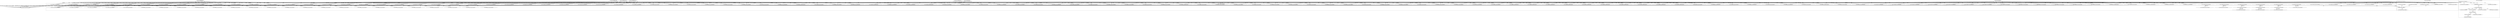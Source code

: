digraph G {
	"1_fwatchdog#ServerID_68977fd5c9-qtcgc"->"10.1.80.1:49974#ServerID_OuterContainerID"[ label="RESPONSE" ];
	"10.1.80.1:49974#ServerID_OuterContainerID"->"1_fwatchdog#ServerID_68977fd5c9-qtcgc"[ label="GET" ];
	"10.1.80.1:49972#ServerID_OuterContainerID"->"1_fwatchdog#ServerID_68977fd5c9-qtcgc"[ label="GET" ];
	"10.1.80.1:34687#ServerID_OuterContainerID"->"1_fwatchdog#ServerID_5fff9df6cf-4xmj9"[ label="GET" ];
	"10.1.80.1:34686#ServerID_OuterContainerID"->"1_fwatchdog#ServerID_5fff9df6cf-4xmj9"[ label="GET" ];
	"1_fwatchdog#ServerID_68977fd5c9-qtcgc"->"10.1.80.1:49972#ServerID_OuterContainerID"[ label="RESPONSE" ];
	"1_fwatchdog#ServerID_5fff9df6cf-4xmj9"->"10.1.80.1:34687#ServerID_OuterContainerID"[ label="RESPONSE" ];
	"1_fwatchdog#ServerID_5fff9df6cf-4xmj9"->"10.1.80.1:34686#ServerID_OuterContainerID"[ label="RESPONSE" ];
	"10.1.80.1:59788#ServerID_OuterContainerID"->"1_fwatchdog#ServerID_5f846fd567-g8dn6"[ label="GET" ];
	"1_fwatchdog#ServerID_5f846fd567-g8dn6"->"10.1.80.1:59788#ServerID_OuterContainerID"[ label="RESPONSE" ];
	"10.1.80.1:59789#ServerID_OuterContainerID"->"1_fwatchdog#ServerID_5f846fd567-g8dn6"[ label="GET" ];
	"10.1.80.1:54974#ServerID_OuterContainerID"->"1_fwatchdog#ServerID_6df85d7674-f2xxt"[ label="GET" ];
	"1_fwatchdog#ServerID_5f846fd567-g8dn6"->"10.1.80.1:59789#ServerID_OuterContainerID"[ label="RESPONSE" ];
	"10.1.80.1:54976#ServerID_OuterContainerID"->"1_fwatchdog#ServerID_6df85d7674-f2xxt"[ label="GET" ];
	"1_fwatchdog#ServerID_6df85d7674-f2xxt"->"10.1.80.1:54974#ServerID_OuterContainerID"[ label="RESPONSE" ];
	"1_fwatchdog#ServerID_6df85d7674-f2xxt"->"10.1.80.1:54976#ServerID_OuterContainerID"[ label="RESPONSE" ];
	"10.1.80.1:57314#ServerID_OuterContainerID"->"1_fwatchdog#ServerID_8665dd9487-zwjjv"[ label="GET" ];
	"1_fwatchdog#ServerID_8665dd9487-zwjjv"->"10.1.80.1:57314#ServerID_OuterContainerID"[ label="RESPONSE" ];
	"1_fwatchdog#ServerID_8665dd9487-zwjjv"->"10.1.80.1:57312#ServerID_OuterContainerID"[ label="RESPONSE" ];
	"10.1.80.1:57312#ServerID_OuterContainerID"->"1_fwatchdog#ServerID_8665dd9487-zwjjv"[ label="GET" ];
	"10.1.80.1:50038#ServerID_OuterContainerID"->"1_fwatchdog#ServerID_76c96688d7-4wrfp"[ label="GET" ];
	"1_fwatchdog#ServerID_76c96688d7-4wrfp"->"10.1.80.1:50038#ServerID_OuterContainerID"[ label="RESPONSE" ];
	"10.1.80.1:50040#ServerID_OuterContainerID"->"1_fwatchdog#ServerID_76c96688d7-4wrfp"[ label="GET" ];
	"1_fwatchdog#ServerID_76c96688d7-4wrfp"->"10.1.80.1:50040#ServerID_OuterContainerID"[ label="RESPONSE" ];
	"10.1.80.1:50006#ServerID_OuterContainerID"->"1_fwatchdog#ServerID_68977fd5c9-qtcgc"[ label="GET" ];
	"1_fwatchdog#ServerID_68977fd5c9-qtcgc"->"10.1.80.1:50006#ServerID_OuterContainerID"[ label="RESPONSE" ];
	"10.1.80.1:50008#ServerID_OuterContainerID"->"1_fwatchdog#ServerID_68977fd5c9-qtcgc"[ label="GET" ];
	"1_fwatchdog#ServerID_68977fd5c9-qtcgc"->"10.1.80.1:50008#ServerID_OuterContainerID"[ label="RESPONSE" ];
	"10.1.80.1:34722#ServerID_OuterContainerID"->"1_fwatchdog#ServerID_5fff9df6cf-4xmj9"[ label="GET" ];
	"10.1.80.1:34724#ServerID_OuterContainerID"->"1_fwatchdog#ServerID_5fff9df6cf-4xmj9"[ label="GET" ];
	"1_fwatchdog#ServerID_5fff9df6cf-4xmj9"->"10.1.80.1:34724#ServerID_OuterContainerID"[ label="RESPONSE" ];
	"1_fwatchdog#ServerID_5fff9df6cf-4xmj9"->"10.1.80.1:34722#ServerID_OuterContainerID"[ label="RESPONSE" ];
	"10.1.80.93:44330#ServerID_OuterContainerID"->"1_fwatchdog#ServerID_6df85d7674-f2xxt"[ label="POST" ];
	"1_fwatchdog#ServerID_6df85d7674-f2xxt"->"gateway:8080#ServerID_OuterContainerID"[ label="POST" ];
	"1_fwatchdog#ServerID_6df85d7674-f2xxt"->"10.1.80.93:8080#ServerID_OuterContainerID"[ label="POST" ];
	"10.1.80.93:36340#ServerID_OuterContainerID"->"1_fwatchdog#ServerID_5f846fd567-g8dn6"[ label="POST" ];
	"1_fwatchdog#ServerID_5f846fd567-g8dn6"->"10.1.80.93:36340#ServerID_OuterContainerID"[ label="RESPONSE" ];
	"10.1.80.93:8080#ServerID_OuterContainerID"->"1_fwatchdog#ServerID_6df85d7674-f2xxt"[ label="RESPONSE" ];
	"gateway:8080#ServerID_OuterContainerID"->"1_fwatchdog#ServerID_6df85d7674-f2xxt"[ label="RESPONSE" ];
	"1_fwatchdog#ServerID_6df85d7674-f2xxt"->"10.1.80.93:44330#ServerID_OuterContainerID"[ label="RESPONSE" ];
	"10.1.80.1:59842#ServerID_OuterContainerID"->"1_fwatchdog#ServerID_5f846fd567-g8dn6"[ label="GET" ];
	"10.1.80.1:59840#ServerID_OuterContainerID"->"1_fwatchdog#ServerID_5f846fd567-g8dn6"[ label="GET" ];
	"1_fwatchdog#ServerID_5f846fd567-g8dn6"->"10.1.80.1:59840#ServerID_OuterContainerID"[ label="RESPONSE" ];
	"1_fwatchdog#ServerID_5f846fd567-g8dn6"->"10.1.80.1:59842#ServerID_OuterContainerID"[ label="RESPONSE" ];
	"10.1.80.1:55026#ServerID_OuterContainerID"->"1_fwatchdog#ServerID_6df85d7674-f2xxt"[ label="GET" ];
	"10.1.80.1:55028#ServerID_OuterContainerID"->"1_fwatchdog#ServerID_6df85d7674-f2xxt"[ label="GET" ];
	"1_fwatchdog#ServerID_6df85d7674-f2xxt"->"10.1.80.1:55028#ServerID_OuterContainerID"[ label="RESPONSE" ];
	"1_fwatchdog#ServerID_6df85d7674-f2xxt"->"10.1.80.1:55026#ServerID_OuterContainerID"[ label="RESPONSE" ];
	"10.1.80.93:44358#ServerID_OuterContainerID"->"1_fwatchdog#ServerID_6df85d7674-f2xxt"[ label="POST" ];
	"1_fwatchdog#ServerID_6df85d7674-f2xxt"->"gateway:8080#ServerID_OuterContainerID"[ label="POST" ];
	"1_fwatchdog#ServerID_6df85d7674-f2xxt"->"10.1.80.93:8080#ServerID_OuterContainerID"[ label="POST" ];
	"10.1.80.93:36366#ServerID_OuterContainerID"->"1_fwatchdog#ServerID_5f846fd567-g8dn6"[ label="POST" ];
	"1_fwatchdog#ServerID_5f846fd567-g8dn6"->"10.1.80.93:36366#ServerID_OuterContainerID"[ label="RESPONSE" ];
	"10.1.80.93:8080#ServerID_OuterContainerID"->"1_fwatchdog#ServerID_6df85d7674-f2xxt"[ label="RESPONSE" ];
	"gateway:8080#ServerID_OuterContainerID"->"1_fwatchdog#ServerID_6df85d7674-f2xxt"[ label="RESPONSE" ];
	"1_fwatchdog#ServerID_6df85d7674-f2xxt"->"10.1.80.93:44358#ServerID_OuterContainerID"[ label="RESPONSE" ];
	"10.1.80.1:57380#ServerID_OuterContainerID"->"1_fwatchdog#ServerID_8665dd9487-zwjjv"[ label="GET" ];
	"1_fwatchdog#ServerID_8665dd9487-zwjjv"->"10.1.80.1:57380#ServerID_OuterContainerID"[ label="RESPONSE" ];
	"10.1.80.1:57378#ServerID_OuterContainerID"->"1_fwatchdog#ServerID_8665dd9487-zwjjv"[ label="GET" ];
	"1_fwatchdog#ServerID_8665dd9487-zwjjv"->"10.1.80.1:57378#ServerID_OuterContainerID"[ label="RESPONSE" ];
	"10.1.80.1:50106#ServerID_OuterContainerID"->"1_fwatchdog#ServerID_76c96688d7-4wrfp"[ label="GET" ];
	"10.1.80.1:50104#ServerID_OuterContainerID"->"1_fwatchdog#ServerID_76c96688d7-4wrfp"[ label="GET" ];
	"1_fwatchdog#ServerID_76c96688d7-4wrfp"->"10.1.80.1:50104#ServerID_OuterContainerID"[ label="RESPONSE" ];
	"1_fwatchdog#ServerID_76c96688d7-4wrfp"->"10.1.80.1:50106#ServerID_OuterContainerID"[ label="RESPONSE" ];
	"10.1.80.93:44378#ServerID_OuterContainerID"->"1_fwatchdog#ServerID_6df85d7674-f2xxt"[ label="POST" ];
	"1_fwatchdog#ServerID_6df85d7674-f2xxt"->"gateway:8080#ServerID_OuterContainerID"[ label="POST" ];
	"1_fwatchdog#ServerID_6df85d7674-f2xxt"->"10.1.80.93:8080#ServerID_OuterContainerID"[ label="POST" ];
	"10.1.80.93:36386#ServerID_OuterContainerID"->"1_fwatchdog#ServerID_5f846fd567-g8dn6"[ label="POST" ];
	"10.1.80.93:8080#ServerID_OuterContainerID"->"1_fwatchdog#ServerID_6df85d7674-f2xxt"[ label="RESPONSE" ];
	"1_fwatchdog#ServerID_5f846fd567-g8dn6"->"10.1.80.93:36386#ServerID_OuterContainerID"[ label="RESPONSE" ];
	"gateway:8080#ServerID_OuterContainerID"->"1_fwatchdog#ServerID_6df85d7674-f2xxt"[ label="RESPONSE" ];
	"1_fwatchdog#ServerID_6df85d7674-f2xxt"->"10.1.80.93:44378#ServerID_OuterContainerID"[ label="RESPONSE" ];
	"10.1.80.93:44392#ServerID_OuterContainerID"->"1_fwatchdog#ServerID_6df85d7674-f2xxt"[ label="POST" ];
	"1_fwatchdog#ServerID_6df85d7674-f2xxt"->"gateway:8080#ServerID_OuterContainerID"[ label="POST" ];
	"1_fwatchdog#ServerID_6df85d7674-f2xxt"->"10.1.80.93:8080#ServerID_OuterContainerID"[ label="POST" ];
	"10.1.80.93:36400#ServerID_OuterContainerID"->"1_fwatchdog#ServerID_5f846fd567-g8dn6"[ label="POST" ];
	"1_fwatchdog#ServerID_5f846fd567-g8dn6"->"10.1.80.93:36400#ServerID_OuterContainerID"[ label="RESPONSE" ];
	"10.1.80.93:8080#ServerID_OuterContainerID"->"1_fwatchdog#ServerID_6df85d7674-f2xxt"[ label="RESPONSE" ];
	"gateway:8080#ServerID_OuterContainerID"->"1_fwatchdog#ServerID_6df85d7674-f2xxt"[ label="RESPONSE" ];
	"1_fwatchdog#ServerID_6df85d7674-f2xxt"->"10.1.80.93:44392#ServerID_OuterContainerID"[ label="RESPONSE" ];
	"10.1.80.93:44404#ServerID_OuterContainerID"->"1_fwatchdog#ServerID_6df85d7674-f2xxt"[ label="POST" ];
	"1_fwatchdog#ServerID_6df85d7674-f2xxt"->"gateway:8080#ServerID_OuterContainerID"[ label="POST" ];
	"1_fwatchdog#ServerID_6df85d7674-f2xxt"->"10.1.80.93:8080#ServerID_OuterContainerID"[ label="POST" ];
	"10.1.80.93:36412#ServerID_OuterContainerID"->"1_fwatchdog#ServerID_5f846fd567-g8dn6"[ label="POST" ];
	"1_fwatchdog#ServerID_5f846fd567-g8dn6"->"10.1.80.93:36412#ServerID_OuterContainerID"[ label="RESPONSE" ];
	"10.1.80.93:8080#ServerID_OuterContainerID"->"1_fwatchdog#ServerID_6df85d7674-f2xxt"[ label="RESPONSE" ];
	"gateway:8080#ServerID_OuterContainerID"->"1_fwatchdog#ServerID_6df85d7674-f2xxt"[ label="RESPONSE" ];
	"1_fwatchdog#ServerID_6df85d7674-f2xxt"->"10.1.80.93:44404#ServerID_OuterContainerID"[ label="RESPONSE" ];
	"10.1.80.93:44418#ServerID_OuterContainerID"->"1_fwatchdog#ServerID_6df85d7674-f2xxt"[ label="POST" ];
	"1_fwatchdog#ServerID_6df85d7674-f2xxt"->"gateway:8080#ServerID_OuterContainerID"[ label="POST" ];
	"1_fwatchdog#ServerID_6df85d7674-f2xxt"->"10.1.80.93:8080#ServerID_OuterContainerID"[ label="POST" ];
	"10.1.80.93:36426#ServerID_OuterContainerID"->"1_fwatchdog#ServerID_5f846fd567-g8dn6"[ label="POST" ];
	"1_fwatchdog#ServerID_5f846fd567-g8dn6"->"10.1.80.93:36426#ServerID_OuterContainerID"[ label="RESPONSE" ];
	"10.1.80.93:8080#ServerID_OuterContainerID"->"1_fwatchdog#ServerID_6df85d7674-f2xxt"[ label="RESPONSE" ];
	"gateway:8080#ServerID_OuterContainerID"->"1_fwatchdog#ServerID_6df85d7674-f2xxt"[ label="RESPONSE" ];
	"1_fwatchdog#ServerID_6df85d7674-f2xxt"->"10.1.80.93:44418#ServerID_OuterContainerID"[ label="RESPONSE" ];
	"10.1.80.1:50120#ServerID_OuterContainerID"->"1_fwatchdog#ServerID_68977fd5c9-qtcgc"[ label="GET" ];
	"10.1.80.1:50122#ServerID_OuterContainerID"->"1_fwatchdog#ServerID_68977fd5c9-qtcgc"[ label="GET" ];
	"1_fwatchdog#ServerID_68977fd5c9-qtcgc"->"10.1.80.1:50122#ServerID_OuterContainerID"[ label="RESPONSE" ];
	"1_fwatchdog#ServerID_68977fd5c9-qtcgc"->"10.1.80.1:50120#ServerID_OuterContainerID"[ label="RESPONSE" ];
	"10.1.80.93:44434#ServerID_OuterContainerID"->"1_fwatchdog#ServerID_6df85d7674-f2xxt"[ label="POST" ];
	"1_fwatchdog#ServerID_6df85d7674-f2xxt"->"gateway:8080#ServerID_OuterContainerID"[ label="POST" ];
	"1_fwatchdog#ServerID_6df85d7674-f2xxt"->"10.1.80.93:8080#ServerID_OuterContainerID"[ label="POST" ];
	"10.1.80.93:36442#ServerID_OuterContainerID"->"1_fwatchdog#ServerID_5f846fd567-g8dn6"[ label="POST" ];
	"1_fwatchdog#ServerID_5f846fd567-g8dn6"->"10.1.80.93:36442#ServerID_OuterContainerID"[ label="RESPONSE" ];
	"10.1.80.93:8080#ServerID_OuterContainerID"->"1_fwatchdog#ServerID_6df85d7674-f2xxt"[ label="RESPONSE" ];
	"gateway:8080#ServerID_OuterContainerID"->"1_fwatchdog#ServerID_6df85d7674-f2xxt"[ label="RESPONSE" ];
	"1_fwatchdog#ServerID_6df85d7674-f2xxt"->"10.1.80.93:44434#ServerID_OuterContainerID"[ label="RESPONSE" ];
	"10.1.80.93:44448#ServerID_OuterContainerID"->"1_fwatchdog#ServerID_6df85d7674-f2xxt"[ label="POST" ];
	"1_fwatchdog#ServerID_6df85d7674-f2xxt"->"gateway:8080#ServerID_OuterContainerID"[ label="POST" ];
	"1_fwatchdog#ServerID_6df85d7674-f2xxt"->"10.1.80.93:8080#ServerID_OuterContainerID"[ label="POST" ];
	"10.1.80.93:36456#ServerID_OuterContainerID"->"1_fwatchdog#ServerID_5f846fd567-g8dn6"[ label="POST" ];
	"1_fwatchdog#ServerID_5f846fd567-g8dn6"->"10.1.80.93:36456#ServerID_OuterContainerID"[ label="RESPONSE" ];
	"10.1.80.93:8080#ServerID_OuterContainerID"->"1_fwatchdog#ServerID_6df85d7674-f2xxt"[ label="RESPONSE" ];
	"gateway:8080#ServerID_OuterContainerID"->"1_fwatchdog#ServerID_6df85d7674-f2xxt"[ label="RESPONSE" ];
	"1_fwatchdog#ServerID_6df85d7674-f2xxt"->"10.1.80.93:44448#ServerID_OuterContainerID"[ label="RESPONSE" ];
	"10.1.80.1:34858#ServerID_OuterContainerID"->"1_fwatchdog#ServerID_5fff9df6cf-4xmj9"[ label="GET" ];
	"1_fwatchdog#ServerID_5fff9df6cf-4xmj9"->"10.1.80.1:34858#ServerID_OuterContainerID"[ label="RESPONSE" ];
	"10.1.80.1:34860#ServerID_OuterContainerID"->"1_fwatchdog#ServerID_5fff9df6cf-4xmj9"[ label="GET" ];
	"1_fwatchdog#ServerID_5fff9df6cf-4xmj9"->"10.1.80.1:34860#ServerID_OuterContainerID"[ label="RESPONSE" ];
	"10.1.80.1:59962#ServerID_OuterContainerID"->"1_fwatchdog#ServerID_5f846fd567-g8dn6"[ label="GET" ];
	"10.1.80.1:59960#ServerID_OuterContainerID"->"1_fwatchdog#ServerID_5f846fd567-g8dn6"[ label="GET" ];
	"1_fwatchdog#ServerID_5f846fd567-g8dn6"->"10.1.80.1:59962#ServerID_OuterContainerID"[ label="RESPONSE" ];
	"1_fwatchdog#ServerID_5f846fd567-g8dn6"->"10.1.80.1:59960#ServerID_OuterContainerID"[ label="RESPONSE" ];
	"10.1.80.93:44470#ServerID_OuterContainerID"->"1_fwatchdog#ServerID_6df85d7674-f2xxt"[ label="POST" ];
	"1_fwatchdog#ServerID_6df85d7674-f2xxt"->"gateway:8080#ServerID_OuterContainerID"[ label="POST" ];
	"1_fwatchdog#ServerID_6df85d7674-f2xxt"->"10.1.80.93:8080#ServerID_OuterContainerID"[ label="POST" ];
	"10.1.80.93:36478#ServerID_OuterContainerID"->"1_fwatchdog#ServerID_5f846fd567-g8dn6"[ label="POST" ];
	"1_fwatchdog#ServerID_5f846fd567-g8dn6"->"10.1.80.93:36478#ServerID_OuterContainerID"[ label="RESPONSE" ];
	"10.1.80.93:8080#ServerID_OuterContainerID"->"1_fwatchdog#ServerID_6df85d7674-f2xxt"[ label="RESPONSE" ];
	"gateway:8080#ServerID_OuterContainerID"->"1_fwatchdog#ServerID_6df85d7674-f2xxt"[ label="RESPONSE" ];
	"1_fwatchdog#ServerID_6df85d7674-f2xxt"->"10.1.80.93:44470#ServerID_OuterContainerID"[ label="RESPONSE" ];
	"10.1.80.1:55159#ServerID_OuterContainerID"->"1_fwatchdog#ServerID_6df85d7674-f2xxt"[ label="GET" ];
	"10.1.80.1:55158#ServerID_OuterContainerID"->"1_fwatchdog#ServerID_6df85d7674-f2xxt"[ label="GET" ];
	"1_fwatchdog#ServerID_6df85d7674-f2xxt"->"10.1.80.1:55158#ServerID_OuterContainerID"[ label="RESPONSE" ];
	"1_fwatchdog#ServerID_6df85d7674-f2xxt"->"10.1.80.1:55159#ServerID_OuterContainerID"[ label="RESPONSE" ];
	"10.1.80.1:57500#ServerID_OuterContainerID"->"1_fwatchdog#ServerID_8665dd9487-zwjjv"[ label="GET" ];
	"10.1.80.1:57501#ServerID_OuterContainerID"->"1_fwatchdog#ServerID_8665dd9487-zwjjv"[ label="GET" ];
	"1_fwatchdog#ServerID_8665dd9487-zwjjv"->"10.1.80.1:57501#ServerID_OuterContainerID"[ label="RESPONSE" ];
	"1_fwatchdog#ServerID_8665dd9487-zwjjv"->"10.1.80.1:57500#ServerID_OuterContainerID"[ label="RESPONSE" ];
	"10.1.80.93:44502#ServerID_OuterContainerID"->"1_fwatchdog#ServerID_6df85d7674-f2xxt"[ label="POST" ];
	"1_fwatchdog#ServerID_6df85d7674-f2xxt"->"gateway:8080#ServerID_OuterContainerID"[ label="POST" ];
	"1_fwatchdog#ServerID_6df85d7674-f2xxt"->"10.1.80.93:8080#ServerID_OuterContainerID"[ label="POST" ];
	"10.1.80.93:36510#ServerID_OuterContainerID"->"1_fwatchdog#ServerID_5f846fd567-g8dn6"[ label="POST" ];
	"1_fwatchdog#ServerID_5f846fd567-g8dn6"->"10.1.80.93:36510#ServerID_OuterContainerID"[ label="RESPONSE" ];
	"10.1.80.93:8080#ServerID_OuterContainerID"->"1_fwatchdog#ServerID_6df85d7674-f2xxt"[ label="RESPONSE" ];
	"gateway:8080#ServerID_OuterContainerID"->"1_fwatchdog#ServerID_6df85d7674-f2xxt"[ label="RESPONSE" ];
	"1_fwatchdog#ServerID_6df85d7674-f2xxt"->"10.1.80.93:44502#ServerID_OuterContainerID"[ label="RESPONSE" ];
	"10.1.80.1:50245#ServerID_OuterContainerID"->"1_fwatchdog#ServerID_76c96688d7-4wrfp"[ label="GET" ];
	"10.1.80.1:50244#ServerID_OuterContainerID"->"1_fwatchdog#ServerID_76c96688d7-4wrfp"[ label="GET" ];
	"1_fwatchdog#ServerID_76c96688d7-4wrfp"->"10.1.80.1:50244#ServerID_OuterContainerID"[ label="RESPONSE" ];
	"1_fwatchdog#ServerID_76c96688d7-4wrfp"->"10.1.80.1:50245#ServerID_OuterContainerID"[ label="RESPONSE" ];
	"10.1.80.93:44518#ServerID_OuterContainerID"->"1_fwatchdog#ServerID_6df85d7674-f2xxt"[ label="POST" ];
	"1_fwatchdog#ServerID_6df85d7674-f2xxt"->"gateway:8080#ServerID_OuterContainerID"[ label="POST" ];
	"1_fwatchdog#ServerID_6df85d7674-f2xxt"->"10.1.80.93:8080#ServerID_OuterContainerID"[ label="POST" ];
	"10.1.80.93:36526#ServerID_OuterContainerID"->"1_fwatchdog#ServerID_5f846fd567-g8dn6"[ label="POST" ];
	"10.1.80.93:8080#ServerID_OuterContainerID"->"1_fwatchdog#ServerID_6df85d7674-f2xxt"[ label="RESPONSE" ];
	"1_fwatchdog#ServerID_5f846fd567-g8dn6"->"10.1.80.93:36526#ServerID_OuterContainerID"[ label="RESPONSE" ];
	"gateway:8080#ServerID_OuterContainerID"->"1_fwatchdog#ServerID_6df85d7674-f2xxt"[ label="RESPONSE" ];
	"1_fwatchdog#ServerID_6df85d7674-f2xxt"->"10.1.80.93:44518#ServerID_OuterContainerID"[ label="RESPONSE" ];
	"10.1.80.93:44532#ServerID_OuterContainerID"->"1_fwatchdog#ServerID_6df85d7674-f2xxt"[ label="POST" ];
	"1_fwatchdog#ServerID_6df85d7674-f2xxt"->"gateway:8080#ServerID_OuterContainerID"[ label="POST" ];
	"1_fwatchdog#ServerID_6df85d7674-f2xxt"->"10.1.80.93:8080#ServerID_OuterContainerID"[ label="POST" ];
	"10.1.80.93:36540#ServerID_OuterContainerID"->"1_fwatchdog#ServerID_5f846fd567-g8dn6"[ label="POST" ];
	"1_fwatchdog#ServerID_5f846fd567-g8dn6"->"10.1.80.93:36540#ServerID_OuterContainerID"[ label="RESPONSE" ];
	"10.1.80.93:8080#ServerID_OuterContainerID"->"1_fwatchdog#ServerID_6df85d7674-f2xxt"[ label="RESPONSE" ];
	"1_fwatchdog#ServerID_6df85d7674-f2xxt"->"10.1.80.93:44532#ServerID_OuterContainerID"[ label="RESPONSE" ];
	"gateway:8080#ServerID_OuterContainerID"->"1_fwatchdog#ServerID_6df85d7674-f2xxt"[ label="RESPONSE" ];
	"10.1.80.93:44546#ServerID_OuterContainerID"->"1_fwatchdog#ServerID_6df85d7674-f2xxt"[ label="POST" ];
	"1_fwatchdog#ServerID_6df85d7674-f2xxt"->"gateway:8080#ServerID_OuterContainerID"[ label="POST" ];
	"10.1.80.93:36554#ServerID_OuterContainerID"->"1_fwatchdog#ServerID_5f846fd567-g8dn6"[ label="POST" ];
	"1_fwatchdog#ServerID_6df85d7674-f2xxt"->"10.1.80.93:8080#ServerID_OuterContainerID"[ label="POST" ];
	"1_fwatchdog#ServerID_5f846fd567-g8dn6"->"10.1.80.93:36554#ServerID_OuterContainerID"[ label="RESPONSE" ];
	"10.1.80.93:8080#ServerID_OuterContainerID"->"1_fwatchdog#ServerID_6df85d7674-f2xxt"[ label="RESPONSE" ];
	"gateway:8080#ServerID_OuterContainerID"->"1_fwatchdog#ServerID_6df85d7674-f2xxt"[ label="RESPONSE" ];
	"1_fwatchdog#ServerID_6df85d7674-f2xxt"->"10.1.80.93:44546#ServerID_OuterContainerID"[ label="RESPONSE" ];
	"10.1.80.1:50248#ServerID_OuterContainerID"->"1_fwatchdog#ServerID_68977fd5c9-qtcgc"[ label="GET" ];
	"10.1.80.1:50250#ServerID_OuterContainerID"->"1_fwatchdog#ServerID_68977fd5c9-qtcgc"[ label="GET" ];
	"1_fwatchdog#ServerID_68977fd5c9-qtcgc"->"10.1.80.1:50250#ServerID_OuterContainerID"[ label="RESPONSE" ];
	"1_fwatchdog#ServerID_68977fd5c9-qtcgc"->"10.1.80.1:50248#ServerID_OuterContainerID"[ label="RESPONSE" ];
	"10.1.80.93:44562#ServerID_OuterContainerID"->"1_fwatchdog#ServerID_6df85d7674-f2xxt"[ label="POST" ];
	"1_fwatchdog#ServerID_6df85d7674-f2xxt"->"gateway:8080#ServerID_OuterContainerID"[ label="POST" ];
	"1_fwatchdog#ServerID_6df85d7674-f2xxt"->"10.1.80.93:8080#ServerID_OuterContainerID"[ label="POST" ];
	"10.1.80.93:36570#ServerID_OuterContainerID"->"1_fwatchdog#ServerID_5f846fd567-g8dn6"[ label="POST" ];
	"1_fwatchdog#ServerID_5f846fd567-g8dn6"->"10.1.80.93:36570#ServerID_OuterContainerID"[ label="RESPONSE" ];
	"10.1.80.93:8080#ServerID_OuterContainerID"->"1_fwatchdog#ServerID_6df85d7674-f2xxt"[ label="RESPONSE" ];
	"gateway:8080#ServerID_OuterContainerID"->"1_fwatchdog#ServerID_6df85d7674-f2xxt"[ label="RESPONSE" ];
	"1_fwatchdog#ServerID_6df85d7674-f2xxt"->"10.1.80.93:44562#ServerID_OuterContainerID"[ label="RESPONSE" ];
	"10.1.80.93:44574#ServerID_OuterContainerID"->"1_fwatchdog#ServerID_6df85d7674-f2xxt"[ label="POST" ];
	"1_fwatchdog#ServerID_6df85d7674-f2xxt"->"gateway:8080#ServerID_OuterContainerID"[ label="POST" ];
	"1_fwatchdog#ServerID_6df85d7674-f2xxt"->"10.1.80.93:8080#ServerID_OuterContainerID"[ label="POST" ];
	"10.1.80.93:36582#ServerID_OuterContainerID"->"1_fwatchdog#ServerID_5f846fd567-g8dn6"[ label="POST" ];
	"1_fwatchdog#ServerID_5f846fd567-g8dn6"->"10.1.80.93:36582#ServerID_OuterContainerID"[ label="RESPONSE" ];
	"10.1.80.93:8080#ServerID_OuterContainerID"->"1_fwatchdog#ServerID_6df85d7674-f2xxt"[ label="RESPONSE" ];
	"gateway:8080#ServerID_OuterContainerID"->"1_fwatchdog#ServerID_6df85d7674-f2xxt"[ label="RESPONSE" ];
	"1_fwatchdog#ServerID_6df85d7674-f2xxt"->"10.1.80.93:44574#ServerID_OuterContainerID"[ label="RESPONSE" ];
	"10.1.80.1:34986#ServerID_OuterContainerID"->"1_fwatchdog#ServerID_5fff9df6cf-4xmj9"[ label="GET" ];
	"10.1.80.1:34988#ServerID_OuterContainerID"->"1_fwatchdog#ServerID_5fff9df6cf-4xmj9"[ label="GET" ];
	"1_fwatchdog#ServerID_5fff9df6cf-4xmj9"->"10.1.80.1:34988#ServerID_OuterContainerID"[ label="RESPONSE" ];
	"1_fwatchdog#ServerID_5fff9df6cf-4xmj9"->"10.1.80.1:34986#ServerID_OuterContainerID"[ label="RESPONSE" ];
	"10.1.80.93:44594#ServerID_OuterContainerID"->"1_fwatchdog#ServerID_6df85d7674-f2xxt"[ label="POST" ];
	"1_fwatchdog#ServerID_6df85d7674-f2xxt"->"gateway:8080#ServerID_OuterContainerID"[ label="POST" ];
	"1_fwatchdog#ServerID_6df85d7674-f2xxt"->"10.1.80.93:8080#ServerID_OuterContainerID"[ label="POST" ];
	"10.1.80.93:36602#ServerID_OuterContainerID"->"1_fwatchdog#ServerID_5f846fd567-g8dn6"[ label="POST" ];
	"1_fwatchdog#ServerID_5f846fd567-g8dn6"->"10.1.80.93:36602#ServerID_OuterContainerID"[ label="RESPONSE" ];
	"10.1.80.93:8080#ServerID_OuterContainerID"->"1_fwatchdog#ServerID_6df85d7674-f2xxt"[ label="RESPONSE" ];
	"gateway:8080#ServerID_OuterContainerID"->"1_fwatchdog#ServerID_6df85d7674-f2xxt"[ label="RESPONSE" ];
	"1_fwatchdog#ServerID_6df85d7674-f2xxt"->"10.1.80.93:44594#ServerID_OuterContainerID"[ label="RESPONSE" ];
	"10.1.80.1:60101#ServerID_OuterContainerID"->"1_fwatchdog#ServerID_5f846fd567-g8dn6"[ label="GET" ];
	"10.1.80.1:60100#ServerID_OuterContainerID"->"1_fwatchdog#ServerID_5f846fd567-g8dn6"[ label="GET" ];
	"1_fwatchdog#ServerID_5f846fd567-g8dn6"->"10.1.80.1:60101#ServerID_OuterContainerID"[ label="RESPONSE" ];
	"1_fwatchdog#ServerID_5f846fd567-g8dn6"->"10.1.80.1:60100#ServerID_OuterContainerID"[ label="RESPONSE" ];
	"10.1.80.1:55286#ServerID_OuterContainerID"->"1_fwatchdog#ServerID_6df85d7674-f2xxt"[ label="GET" ];
	"1_fwatchdog#ServerID_6df85d7674-f2xxt"->"10.1.80.1:55286#ServerID_OuterContainerID"[ label="RESPONSE" ];
	"10.1.80.1:55288#ServerID_OuterContainerID"->"1_fwatchdog#ServerID_6df85d7674-f2xxt"[ label="GET" ];
	"1_fwatchdog#ServerID_6df85d7674-f2xxt"->"10.1.80.1:55288#ServerID_OuterContainerID"[ label="RESPONSE" ];
	"10.1.80.93:44616#ServerID_OuterContainerID"->"1_fwatchdog#ServerID_6df85d7674-f2xxt"[ label="POST" ];
	"1_fwatchdog#ServerID_6df85d7674-f2xxt"->"gateway:8080#ServerID_OuterContainerID"[ label="POST" ];
	"1_fwatchdog#ServerID_6df85d7674-f2xxt"->"10.1.80.93:8080#ServerID_OuterContainerID"[ label="POST" ];
	"10.1.80.93:36624#ServerID_OuterContainerID"->"1_fwatchdog#ServerID_5f846fd567-g8dn6"[ label="POST" ];
	"1_fwatchdog#ServerID_5f846fd567-g8dn6"->"10.1.80.93:36624#ServerID_OuterContainerID"[ label="RESPONSE" ];
	"10.1.80.93:8080#ServerID_OuterContainerID"->"1_fwatchdog#ServerID_6df85d7674-f2xxt"[ label="RESPONSE" ];
	"gateway:8080#ServerID_OuterContainerID"->"1_fwatchdog#ServerID_6df85d7674-f2xxt"[ label="RESPONSE" ];
	"1_fwatchdog#ServerID_6df85d7674-f2xxt"->"10.1.80.93:44616#ServerID_OuterContainerID"[ label="RESPONSE" ];
	"10.1.80.1:57638#ServerID_OuterContainerID"->"1_fwatchdog#ServerID_8665dd9487-zwjjv"[ label="GET" ];
	"10.1.80.1:57636#ServerID_OuterContainerID"->"1_fwatchdog#ServerID_8665dd9487-zwjjv"[ label="GET" ];
	"1_fwatchdog#ServerID_8665dd9487-zwjjv"->"10.1.80.1:57636#ServerID_OuterContainerID"[ label="RESPONSE" ];
	"1_fwatchdog#ServerID_8665dd9487-zwjjv"->"10.1.80.1:57638#ServerID_OuterContainerID"[ label="RESPONSE" ];
	"10.1.80.1:50362#ServerID_OuterContainerID"->"1_fwatchdog#ServerID_76c96688d7-4wrfp"[ label="GET" ];
	"1_fwatchdog#ServerID_76c96688d7-4wrfp"->"10.1.80.1:50362#ServerID_OuterContainerID"[ label="RESPONSE" ];
	"10.1.80.1:50363#ServerID_OuterContainerID"->"1_fwatchdog#ServerID_76c96688d7-4wrfp"[ label="GET" ];
	"1_fwatchdog#ServerID_76c96688d7-4wrfp"->"10.1.80.1:50363#ServerID_OuterContainerID"[ label="RESPONSE" ];
	"10.1.80.93:44636#ServerID_OuterContainerID"->"1_fwatchdog#ServerID_6df85d7674-f2xxt"[ label="POST" ];
	"1_fwatchdog#ServerID_6df85d7674-f2xxt"->"gateway:8080#ServerID_OuterContainerID"[ label="POST" ];
	"1_fwatchdog#ServerID_6df85d7674-f2xxt"->"10.1.80.93:8080#ServerID_OuterContainerID"[ label="POST" ];
	"10.1.80.93:36644#ServerID_OuterContainerID"->"1_fwatchdog#ServerID_5f846fd567-g8dn6"[ label="POST" ];
	"1_fwatchdog#ServerID_5f846fd567-g8dn6"->"10.1.80.93:36644#ServerID_OuterContainerID"[ label="RESPONSE" ];
	"10.1.80.93:8080#ServerID_OuterContainerID"->"1_fwatchdog#ServerID_6df85d7674-f2xxt"[ label="RESPONSE" ];
	"gateway:8080#ServerID_OuterContainerID"->"1_fwatchdog#ServerID_6df85d7674-f2xxt"[ label="RESPONSE" ];
	"1_fwatchdog#ServerID_6df85d7674-f2xxt"->"10.1.80.93:44636#ServerID_OuterContainerID"[ label="RESPONSE" ];
	"10.1.80.93:44650#ServerID_OuterContainerID"->"1_fwatchdog#ServerID_6df85d7674-f2xxt"[ label="POST" ];
	"1_fwatchdog#ServerID_6df85d7674-f2xxt"->"gateway:8080#ServerID_OuterContainerID"[ label="POST" ];
	"1_fwatchdog#ServerID_6df85d7674-f2xxt"->"10.1.80.93:8080#ServerID_OuterContainerID"[ label="POST" ];
	"10.1.80.93:36658#ServerID_OuterContainerID"->"1_fwatchdog#ServerID_5f846fd567-g8dn6"[ label="POST" ];
	"1_fwatchdog#ServerID_5f846fd567-g8dn6"->"10.1.80.93:36658#ServerID_OuterContainerID"[ label="RESPONSE" ];
	"10.1.80.93:8080#ServerID_OuterContainerID"->"1_fwatchdog#ServerID_6df85d7674-f2xxt"[ label="RESPONSE" ];
	"gateway:8080#ServerID_OuterContainerID"->"1_fwatchdog#ServerID_6df85d7674-f2xxt"[ label="RESPONSE" ];
	"1_fwatchdog#ServerID_6df85d7674-f2xxt"->"10.1.80.93:44650#ServerID_OuterContainerID"[ label="RESPONSE" ];
	"10.1.80.1:50356#ServerID_OuterContainerID"->"1_fwatchdog#ServerID_68977fd5c9-qtcgc"[ label="GET" ];
	"1_fwatchdog#ServerID_68977fd5c9-qtcgc"->"10.1.80.1:50356#ServerID_OuterContainerID"[ label="RESPONSE" ];
	"10.1.80.1:50354#ServerID_OuterContainerID"->"1_fwatchdog#ServerID_68977fd5c9-qtcgc"[ label="GET" ];
	"1_fwatchdog#ServerID_68977fd5c9-qtcgc"->"10.1.80.1:50354#ServerID_OuterContainerID"[ label="RESPONSE" ];
	"10.1.80.1:35066#ServerID_OuterContainerID"->"1_fwatchdog#ServerID_5fff9df6cf-4xmj9"[ label="GET" ];
	"1_fwatchdog#ServerID_5fff9df6cf-4xmj9"->"10.1.80.1:35066#ServerID_OuterContainerID"[ label="RESPONSE" ];
	"10.1.80.1:35064#ServerID_OuterContainerID"->"1_fwatchdog#ServerID_5fff9df6cf-4xmj9"[ label="GET" ];
	"1_fwatchdog#ServerID_5fff9df6cf-4xmj9"->"10.1.80.1:35064#ServerID_OuterContainerID"[ label="RESPONSE" ];
	"10.1.80.1:60166#ServerID_OuterContainerID"->"1_fwatchdog#ServerID_5f846fd567-g8dn6"[ label="GET" ];
	"1_fwatchdog#ServerID_5f846fd567-g8dn6"->"10.1.80.1:60166#ServerID_OuterContainerID"[ label="RESPONSE" ];
	"10.1.80.1:60167#ServerID_OuterContainerID"->"1_fwatchdog#ServerID_5f846fd567-g8dn6"[ label="GET" ];
	"1_fwatchdog#ServerID_5f846fd567-g8dn6"->"10.1.80.1:60167#ServerID_OuterContainerID"[ label="RESPONSE" ];
	"10.1.80.1:55354#ServerID_OuterContainerID"->"1_fwatchdog#ServerID_6df85d7674-f2xxt"[ label="GET" ];
	"1_fwatchdog#ServerID_6df85d7674-f2xxt"->"10.1.80.1:55354#ServerID_OuterContainerID"[ label="RESPONSE" ];
	"10.1.80.1:55352#ServerID_OuterContainerID"->"1_fwatchdog#ServerID_6df85d7674-f2xxt"[ label="GET" ];
	"1_fwatchdog#ServerID_6df85d7674-f2xxt"->"10.1.80.1:55352#ServerID_OuterContainerID"[ label="RESPONSE" ];
	"10.1.80.1:57692#ServerID_OuterContainerID"->"1_fwatchdog#ServerID_8665dd9487-zwjjv"[ label="GET" ];
	"1_fwatchdog#ServerID_8665dd9487-zwjjv"->"10.1.80.1:57692#ServerID_OuterContainerID"[ label="RESPONSE" ];
	"10.1.80.1:57690#ServerID_OuterContainerID"->"1_fwatchdog#ServerID_8665dd9487-zwjjv"[ label="GET" ];
	"1_fwatchdog#ServerID_8665dd9487-zwjjv"->"10.1.80.1:57690#ServerID_OuterContainerID"[ label="RESPONSE" ];
	"10.1.80.1:50416#ServerID_OuterContainerID"->"1_fwatchdog#ServerID_76c96688d7-4wrfp"[ label="GET" ];
	"10.1.80.1:50417#ServerID_OuterContainerID"->"1_fwatchdog#ServerID_76c96688d7-4wrfp"[ label="GET" ];
	"1_fwatchdog#ServerID_76c96688d7-4wrfp"->"10.1.80.1:50416#ServerID_OuterContainerID"[ label="RESPONSE" ];
	"1_fwatchdog#ServerID_76c96688d7-4wrfp"->"10.1.80.1:50417#ServerID_OuterContainerID"[ label="RESPONSE" ];
	"10.1.80.1:50384#ServerID_OuterContainerID"->"1_fwatchdog#ServerID_68977fd5c9-qtcgc"[ label="GET" ];
	"1_fwatchdog#ServerID_68977fd5c9-qtcgc"->"10.1.80.1:50384#ServerID_OuterContainerID"[ label="RESPONSE" ];
	"10.1.80.1:50386#ServerID_OuterContainerID"->"1_fwatchdog#ServerID_68977fd5c9-qtcgc"[ label="GET" ];
	"1_fwatchdog#ServerID_68977fd5c9-qtcgc"->"10.1.80.1:50386#ServerID_OuterContainerID"[ label="RESPONSE" ];
	"10.1.80.1:35100#ServerID_OuterContainerID"->"1_fwatchdog#ServerID_5fff9df6cf-4xmj9"[ label="GET" ];
	"10.1.80.1:35098#ServerID_OuterContainerID"->"1_fwatchdog#ServerID_5fff9df6cf-4xmj9"[ label="GET" ];
	"1_fwatchdog#ServerID_5fff9df6cf-4xmj9"->"10.1.80.1:35100#ServerID_OuterContainerID"[ label="RESPONSE" ];
	"1_fwatchdog#ServerID_5fff9df6cf-4xmj9"->"10.1.80.1:35098#ServerID_OuterContainerID"[ label="RESPONSE" ];
	"10.1.80.1:60200#ServerID_OuterContainerID"->"1_fwatchdog#ServerID_5f846fd567-g8dn6"[ label="GET" ];
	"1_fwatchdog#ServerID_5f846fd567-g8dn6"->"10.1.80.1:60200#ServerID_OuterContainerID"[ label="RESPONSE" ];
	"10.1.80.1:60202#ServerID_OuterContainerID"->"1_fwatchdog#ServerID_5f846fd567-g8dn6"[ label="GET" ];
	"1_fwatchdog#ServerID_5f846fd567-g8dn6"->"10.1.80.1:60202#ServerID_OuterContainerID"[ label="RESPONSE" ];
	"10.1.80.1:55386#ServerID_OuterContainerID"->"1_fwatchdog#ServerID_6df85d7674-f2xxt"[ label="GET" ];
	"1_fwatchdog#ServerID_6df85d7674-f2xxt"->"10.1.80.1:55386#ServerID_OuterContainerID"[ label="RESPONSE" ];
	"10.1.80.1:55387#ServerID_OuterContainerID"->"1_fwatchdog#ServerID_6df85d7674-f2xxt"[ label="GET" ];
	"1_fwatchdog#ServerID_6df85d7674-f2xxt"->"10.1.80.1:55387#ServerID_OuterContainerID"[ label="RESPONSE" ];
	"10.1.80.1:57724#ServerID_OuterContainerID"->"1_fwatchdog#ServerID_8665dd9487-zwjjv"[ label="GET" ];
	"1_fwatchdog#ServerID_8665dd9487-zwjjv"->"10.1.80.1:57724#ServerID_OuterContainerID"[ label="RESPONSE" ];
	"10.1.80.1:57726#ServerID_OuterContainerID"->"1_fwatchdog#ServerID_8665dd9487-zwjjv"[ label="GET" ];
	"1_fwatchdog#ServerID_8665dd9487-zwjjv"->"10.1.80.1:57726#ServerID_OuterContainerID"[ label="RESPONSE" ];
	"10.1.80.1:50452#ServerID_OuterContainerID"->"1_fwatchdog#ServerID_76c96688d7-4wrfp"[ label="GET" ];
	"1_fwatchdog#ServerID_76c96688d7-4wrfp"->"10.1.80.1:50452#ServerID_OuterContainerID"[ label="RESPONSE" ];
	"10.1.80.1:50450#ServerID_OuterContainerID"->"1_fwatchdog#ServerID_76c96688d7-4wrfp"[ label="GET" ];
	"1_fwatchdog#ServerID_76c96688d7-4wrfp"->"10.1.80.1:50450#ServerID_OuterContainerID"[ label="RESPONSE" ];
	"10.1.80.1:50420#ServerID_OuterContainerID"->"1_fwatchdog#ServerID_68977fd5c9-qtcgc"[ label="GET" ];
	"10.1.80.1:34652#ServerID_OuterContainerID"->"1_fwatchdog#ServerID_5bd30c3565a4"[ label="read" ];
	"1_fwatchdog#ServerID_5bd30c3565a4"->"10.1.80.1:34652#ServerID_OuterContainerID"[ label="write" ];
	"10.1.80.1:34654#ServerID_OuterContainerID"->"1_fwatchdog#ServerID_5bd30c3565a4"[ label="read" ];
	"1_fwatchdog#ServerID_5bd30c3565a4"->"10.1.80.1:34654#ServerID_OuterContainerID"[ label="write" ];
	"10.1.80.1:59756#ServerID_OuterContainerID"->"1_fwatchdog#ServerID_7cf8268e6ab5"[ label="read" ];
	"1_fwatchdog#ServerID_7cf8268e6ab5"->"10.1.80.1:59756#ServerID_OuterContainerID"[ label="write" ];
	"10.1.80.1:59754#ServerID_OuterContainerID"->"1_fwatchdog#ServerID_7cf8268e6ab5"[ label="read" ];
	"1_fwatchdog#ServerID_7cf8268e6ab5"->"10.1.80.1:59754#ServerID_OuterContainerID"[ label="write" ];
	"10.1.80.1:54942#ServerID_OuterContainerID"->"1_fwatchdog#ServerID_2347d2f455dd"[ label="read" ];
	"1_fwatchdog#ServerID_2347d2f455dd"->"10.1.80.1:54942#ServerID_OuterContainerID"[ label="write" ];
	"10.1.80.1:54940#ServerID_OuterContainerID"->"1_fwatchdog#ServerID_2347d2f455dd"[ label="read" ];
	"1_fwatchdog#ServerID_2347d2f455dd"->"10.1.80.1:54940#ServerID_OuterContainerID"[ label="write" ];
	"10.1.80.1:49974#ServerID_OuterContainerID"->"1_fwatchdog#ServerID_c8cd456c8f13"[ label="read" ];
	"10.1.80.1:49972#ServerID_OuterContainerID"->"1_fwatchdog#ServerID_c8cd456c8f13"[ label="read" ];
	"1_fwatchdog#ServerID_c8cd456c8f13"->"10.1.80.1:49974#ServerID_OuterContainerID"[ label="write" ];
	"1_fwatchdog#ServerID_c8cd456c8f13"->"10.1.80.1:49972#ServerID_OuterContainerID"[ label="write" ];
	"10.1.80.1:34687#ServerID_OuterContainerID"->"1_fwatchdog#ServerID_5bd30c3565a4"[ label="read" ];
	"1_fwatchdog#ServerID_5bd30c3565a4"->"10.1.80.1:34687#ServerID_OuterContainerID"[ label="write" ];
	"10.1.80.1:34686#ServerID_OuterContainerID"->"1_fwatchdog#ServerID_5bd30c3565a4"[ label="read" ];
	"1_fwatchdog#ServerID_5bd30c3565a4"->"10.1.80.1:34686#ServerID_OuterContainerID"[ label="write" ];
	"10.1.80.1:59788#ServerID_OuterContainerID"->"1_fwatchdog#ServerID_7cf8268e6ab5"[ label="read" ];
	"1_fwatchdog#ServerID_7cf8268e6ab5"->"10.1.80.1:59788#ServerID_OuterContainerID"[ label="write" ];
	"10.1.80.1:59789#ServerID_OuterContainerID"->"1_fwatchdog#ServerID_7cf8268e6ab5"[ label="read" ];
	"1_fwatchdog#ServerID_7cf8268e6ab5"->"10.1.80.1:59789#ServerID_OuterContainerID"[ label="write" ];
	"10.1.80.1:54974#ServerID_OuterContainerID"->"1_fwatchdog#ServerID_2347d2f455dd"[ label="read" ];
	"10.1.80.1:54976#ServerID_OuterContainerID"->"1_fwatchdog#ServerID_2347d2f455dd"[ label="read" ];
	"1_fwatchdog#ServerID_2347d2f455dd"->"10.1.80.1:54974#ServerID_OuterContainerID"[ label="write" ];
	"1_fwatchdog#ServerID_2347d2f455dd"->"10.1.80.1:54976#ServerID_OuterContainerID"[ label="write" ];
	"10.1.80.1:50006#ServerID_OuterContainerID"->"1_fwatchdog#ServerID_c8cd456c8f13"[ label="read" ];
	"10.1.80.1:50008#ServerID_OuterContainerID"->"1_fwatchdog#ServerID_c8cd456c8f13"[ label="read" ];
	"1_fwatchdog#ServerID_c8cd456c8f13"->"10.1.80.1:50006#ServerID_OuterContainerID"[ label="write" ];
	"1_fwatchdog#ServerID_c8cd456c8f13"->"10.1.80.1:50008#ServerID_OuterContainerID"[ label="write" ];
	"10.1.80.1:34724#ServerID_OuterContainerID"->"1_fwatchdog#ServerID_5bd30c3565a4"[ label="read" ];
	"1_fwatchdog#ServerID_5bd30c3565a4"->"10.1.80.1:34724#ServerID_OuterContainerID"[ label="write" ];
	"10.1.80.1:34722#ServerID_OuterContainerID"->"1_fwatchdog#ServerID_5bd30c3565a4"[ label="read" ];
	"1_fwatchdog#ServerID_5bd30c3565a4"->"10.1.80.1:34722#ServerID_OuterContainerID"[ label="write" ];
	"10.1.80.93:44330#ServerID_OuterContainerID"->"1_fwatchdog#ServerID_2347d2f455dd"[ label="read" ];
	"1_fwatchdog#ServerID_2347d2f455dd"->"pipe:[7844706]#ServerID_2347d2f455dd"[ label="write" ];
	"1_fwatchdog#ServerID_2347d2f455dd"->"localhost:3000#ServerID_2347d2f455dd"[ label="connect" ];
	"localhost:3000#ServerID_2347d2f455dd"->"1_fwatchdog#ServerID_2347d2f455dd"[ label="read" ];
	"1_fwatchdog#ServerID_2347d2f455dd"->"localhost:3000#ServerID_2347d2f455dd"[ label="write" ];
	"localhost:3000#ServerID_2347d2f455dd"->"13_node#ServerID_2347d2f455dd"[ label="read" ];
	"13_node#ServerID_2347d2f455dd"->"pipe:[7845926]#ServerID_2347d2f455dd"[ label="write" ];
	"/etc/hosts#ServerID_2347d2f455dd"->"13_node#ServerID_2347d2f455dd"[ label="read" ];
	"/etc/resolv.conf#ServerID_2347d2f455dd"->"13_node#ServerID_2347d2f455dd"[ label="read" ];
	"13_node#ServerID_2347d2f455dd"->"10.152.183.10:53#ServerID_OuterContainerID"[ label="sendto" ];
	"10.152.183.10:53#ServerID_OuterContainerID"->"13_node#ServerID_2347d2f455dd"[ label="recvfrom" ];
	"13_node#ServerID_2347d2f455dd"->"gateway:8080#ServerID_OuterContainerID"[ label="connect" ];
	"10.1.80.93:36340#ServerID_OuterContainerID"->"1_fwatchdog#ServerID_7cf8268e6ab5"[ label="read" ];
	"1_fwatchdog#ServerID_7cf8268e6ab5"->"pipe:[7845975]#ServerID_7cf8268e6ab5"[ label="write" ];
	"13_node#ServerID_7cf8268e6ab5"->"pipe:[7845600]#ServerID_7cf8268e6ab5"[ label="write" ];
	"1_fwatchdog#ServerID_7cf8268e6ab5"->"localhost:3000#ServerID_7cf8268e6ab5"[ label="write" ];
	"localhost:3000#ServerID_7cf8268e6ab5"->"1_fwatchdog#ServerID_7cf8268e6ab5"[ label="read" ];
	"localhost:3000#ServerID_7cf8268e6ab5"->"13_node#ServerID_7cf8268e6ab5"[ label="read" ];
	"1_fwatchdog#ServerID_7cf8268e6ab5"->"localhost:3000#ServerID_7cf8268e6ab5"[ label="connect" ];
	"1_fwatchdog#ServerID_7cf8268e6ab5"->"pipe:[7845976]#ServerID_7cf8268e6ab5"[ label="write" ];
	"1_fwatchdog#ServerID_7cf8268e6ab5"->"10.1.80.93:36340#ServerID_OuterContainerID"[ label="write" ];
	"gateway:8080#ServerID_OuterContainerID"->"13_node#ServerID_2347d2f455dd"[ label="read" ];
	"1_fwatchdog#ServerID_2347d2f455dd"->"pipe:[7844707]#ServerID_2347d2f455dd"[ label="write" ];
	"10.1.80.1:59842#ServerID_OuterContainerID"->"1_fwatchdog#ServerID_7cf8268e6ab5"[ label="read" ];
	"1_fwatchdog#ServerID_2347d2f455dd"->"10.1.80.93:44330#ServerID_OuterContainerID"[ label="write" ];
	"10.1.80.1:59840#ServerID_OuterContainerID"->"1_fwatchdog#ServerID_7cf8268e6ab5"[ label="read" ];
	"1_fwatchdog#ServerID_7cf8268e6ab5"->"10.1.80.1:59840#ServerID_OuterContainerID"[ label="write" ];
	"1_fwatchdog#ServerID_7cf8268e6ab5"->"10.1.80.1:59842#ServerID_OuterContainerID"[ label="write" ];
	"10.1.80.1:55028#ServerID_OuterContainerID"->"1_fwatchdog#ServerID_2347d2f455dd"[ label="read" ];
	"10.1.80.1:55026#ServerID_OuterContainerID"->"1_fwatchdog#ServerID_2347d2f455dd"[ label="read" ];
	"1_fwatchdog#ServerID_2347d2f455dd"->"10.1.80.1:55028#ServerID_OuterContainerID"[ label="write" ];
	"1_fwatchdog#ServerID_2347d2f455dd"->"10.1.80.1:55026#ServerID_OuterContainerID"[ label="write" ];
	"10.1.80.93:44358#ServerID_OuterContainerID"->"1_fwatchdog#ServerID_2347d2f455dd"[ label="read" ];
	"10.1.80.93:36366#ServerID_OuterContainerID"->"1_fwatchdog#ServerID_7cf8268e6ab5"[ label="read" ];
	"1_fwatchdog#ServerID_7cf8268e6ab5"->"10.1.80.93:36366#ServerID_OuterContainerID"[ label="write" ];
	"1_fwatchdog#ServerID_2347d2f455dd"->"10.1.80.93:44358#ServerID_OuterContainerID"[ label="write" ];
	"10.1.80.93:44378#ServerID_OuterContainerID"->"1_fwatchdog#ServerID_2347d2f455dd"[ label="read" ];
	"10.1.80.93:36386#ServerID_OuterContainerID"->"1_fwatchdog#ServerID_7cf8268e6ab5"[ label="read" ];
	"1_fwatchdog#ServerID_7cf8268e6ab5"->"10.1.80.93:36386#ServerID_OuterContainerID"[ label="write" ];
	"1_fwatchdog#ServerID_2347d2f455dd"->"10.1.80.93:44378#ServerID_OuterContainerID"[ label="write" ];
	"10.1.80.93:44392#ServerID_OuterContainerID"->"1_fwatchdog#ServerID_2347d2f455dd"[ label="read" ];
	"10.1.80.93:36400#ServerID_OuterContainerID"->"1_fwatchdog#ServerID_7cf8268e6ab5"[ label="read" ];
	"1_fwatchdog#ServerID_7cf8268e6ab5"->"10.1.80.93:36400#ServerID_OuterContainerID"[ label="write" ];
	"1_fwatchdog#ServerID_2347d2f455dd"->"10.1.80.93:44392#ServerID_OuterContainerID"[ label="write" ];
	"10.1.80.93:44404#ServerID_OuterContainerID"->"1_fwatchdog#ServerID_2347d2f455dd"[ label="read" ];
	"10.1.80.93:36412#ServerID_OuterContainerID"->"1_fwatchdog#ServerID_7cf8268e6ab5"[ label="read" ];
	"1_fwatchdog#ServerID_7cf8268e6ab5"->"10.1.80.93:36412#ServerID_OuterContainerID"[ label="write" ];
	"1_fwatchdog#ServerID_2347d2f455dd"->"10.1.80.93:44404#ServerID_OuterContainerID"[ label="write" ];
	"10.1.80.93:44418#ServerID_OuterContainerID"->"1_fwatchdog#ServerID_2347d2f455dd"[ label="read" ];
	"10.1.80.93:36426#ServerID_OuterContainerID"->"1_fwatchdog#ServerID_7cf8268e6ab5"[ label="read" ];
	"/dev/null#ServerID_7cf8268e6ab5"->"13_node#ServerID_7cf8268e6ab5"[ label="read" ];
	"13_node#ServerID_7cf8268e6ab5"->"pipe:[7845627]#ServerID_7cf8268e6ab5"[ label="write" ];
	"13_node#ServerID_7cf8268e6ab5"->"39_node#ServerID_7cf8268e6ab5"[ label="fork" ];
	"39_node#ServerID_7cf8268e6ab5"->"39_sh#ServerID_7cf8268e6ab5"[ label="execve" ];
	"39_sh#ServerID_7cf8268e6ab5"->"40_sh#ServerID_7cf8268e6ab5"[ label="fork" ];
	"pipe:[7845627]#ServerID_7cf8268e6ab5"->"13_node#ServerID_7cf8268e6ab5"[ label="read" ];
	"40_sh#ServerID_7cf8268e6ab5"->"40_touch#ServerID_7cf8268e6ab5"[ label="execve" ];
	"39_sh#ServerID_7cf8268e6ab5"->"/home/app/3.txt#ServerID_7cf8268e6ab5"[ label="write" ];
	"13_node#ServerID_7cf8268e6ab5"->"/dev/null#ServerID_7cf8268e6ab5"[ label="write" ];
	"1_fwatchdog#ServerID_7cf8268e6ab5"->"10.1.80.93:36426#ServerID_OuterContainerID"[ label="write" ];
	"1_fwatchdog#ServerID_2347d2f455dd"->"10.1.80.93:44418#ServerID_OuterContainerID"[ label="write" ];
	"10.1.80.1:50122#ServerID_OuterContainerID"->"1_fwatchdog#ServerID_c8cd456c8f13"[ label="read" ];
	"10.1.80.1:50120#ServerID_OuterContainerID"->"1_fwatchdog#ServerID_c8cd456c8f13"[ label="read" ];
	"1_fwatchdog#ServerID_c8cd456c8f13"->"10.1.80.1:50120#ServerID_OuterContainerID"[ label="write" ];
	"1_fwatchdog#ServerID_c8cd456c8f13"->"10.1.80.1:50122#ServerID_OuterContainerID"[ label="write" ];
	"10.1.80.93:44434#ServerID_OuterContainerID"->"1_fwatchdog#ServerID_2347d2f455dd"[ label="read" ];
	"10.1.80.93:36442#ServerID_OuterContainerID"->"1_fwatchdog#ServerID_7cf8268e6ab5"[ label="read" ];
	"1_fwatchdog#ServerID_2347d2f455dd"->"10.1.80.93:44434#ServerID_OuterContainerID"[ label="write" ];
	"1_fwatchdog#ServerID_7cf8268e6ab5"->"10.1.80.93:36442#ServerID_OuterContainerID"[ label="write" ];
	"10.1.80.93:44448#ServerID_OuterContainerID"->"1_fwatchdog#ServerID_2347d2f455dd"[ label="read" ];
	"10.1.80.93:36456#ServerID_OuterContainerID"->"1_fwatchdog#ServerID_7cf8268e6ab5"[ label="read" ];
	"1_fwatchdog#ServerID_7cf8268e6ab5"->"10.1.80.93:36456#ServerID_OuterContainerID"[ label="write" ];
	"10.1.80.1:34858#ServerID_OuterContainerID"->"1_fwatchdog#ServerID_5bd30c3565a4"[ label="read" ];
	"1_fwatchdog#ServerID_2347d2f455dd"->"10.1.80.93:44448#ServerID_OuterContainerID"[ label="write" ];
	"1_fwatchdog#ServerID_5bd30c3565a4"->"10.1.80.1:34858#ServerID_OuterContainerID"[ label="write" ];
	"10.1.80.1:34860#ServerID_OuterContainerID"->"1_fwatchdog#ServerID_5bd30c3565a4"[ label="read" ];
	"1_fwatchdog#ServerID_5bd30c3565a4"->"10.1.80.1:34860#ServerID_OuterContainerID"[ label="write" ];
	"10.1.80.1:59962#ServerID_OuterContainerID"->"1_fwatchdog#ServerID_7cf8268e6ab5"[ label="read" ];
	"1_fwatchdog#ServerID_7cf8268e6ab5"->"10.1.80.1:59962#ServerID_OuterContainerID"[ label="write" ];
	"10.1.80.1:59960#ServerID_OuterContainerID"->"1_fwatchdog#ServerID_7cf8268e6ab5"[ label="read" ];
	"1_fwatchdog#ServerID_7cf8268e6ab5"->"10.1.80.1:59960#ServerID_OuterContainerID"[ label="write" ];
	"10.1.80.93:44470#ServerID_OuterContainerID"->"1_fwatchdog#ServerID_2347d2f455dd"[ label="read" ];
	"10.1.80.93:36478#ServerID_OuterContainerID"->"1_fwatchdog#ServerID_7cf8268e6ab5"[ label="read" ];
	"1_fwatchdog#ServerID_7cf8268e6ab5"->"10.1.80.93:36478#ServerID_OuterContainerID"[ label="write" ];
	"1_fwatchdog#ServerID_2347d2f455dd"->"10.1.80.1:55158#ServerID_OuterContainerID"[ label="write" ];
	"10.1.80.1:55159#ServerID_OuterContainerID"->"1_fwatchdog#ServerID_2347d2f455dd"[ label="read" ];
	"1_fwatchdog#ServerID_2347d2f455dd"->"10.1.80.1:55159#ServerID_OuterContainerID"[ label="write" ];
	"10.1.80.1:55158#ServerID_OuterContainerID"->"1_fwatchdog#ServerID_2347d2f455dd"[ label="read" ];
	"1_fwatchdog#ServerID_2347d2f455dd"->"10.1.80.93:44470#ServerID_OuterContainerID"[ label="write" ];
	"10.1.80.93:44502#ServerID_OuterContainerID"->"1_fwatchdog#ServerID_2347d2f455dd"[ label="read" ];
	"10.1.80.93:36510#ServerID_OuterContainerID"->"1_fwatchdog#ServerID_7cf8268e6ab5"[ label="read" ];
	"1_fwatchdog#ServerID_7cf8268e6ab5"->"10.1.80.93:36510#ServerID_OuterContainerID"[ label="write" ];
	"1_fwatchdog#ServerID_2347d2f455dd"->"10.1.80.93:44502#ServerID_OuterContainerID"[ label="write" ];
	"10.1.80.93:44518#ServerID_OuterContainerID"->"1_fwatchdog#ServerID_2347d2f455dd"[ label="read" ];
	"10.1.80.93:36526#ServerID_OuterContainerID"->"1_fwatchdog#ServerID_7cf8268e6ab5"[ label="read" ];
	"1_fwatchdog#ServerID_7cf8268e6ab5"->"10.1.80.93:36526#ServerID_OuterContainerID"[ label="write" ];
	"1_fwatchdog#ServerID_2347d2f455dd"->"10.1.80.93:44518#ServerID_OuterContainerID"[ label="write" ];
	"10.1.80.93:44532#ServerID_OuterContainerID"->"1_fwatchdog#ServerID_2347d2f455dd"[ label="read" ];
	"10.1.80.93:36540#ServerID_OuterContainerID"->"1_fwatchdog#ServerID_7cf8268e6ab5"[ label="read" ];
	"1_fwatchdog#ServerID_7cf8268e6ab5"->"10.1.80.93:36540#ServerID_OuterContainerID"[ label="write" ];
	"1_fwatchdog#ServerID_2347d2f455dd"->"10.1.80.93:44532#ServerID_OuterContainerID"[ label="write" ];
	"10.1.80.93:44546#ServerID_OuterContainerID"->"1_fwatchdog#ServerID_2347d2f455dd"[ label="read" ];
	"10.1.80.93:36554#ServerID_OuterContainerID"->"1_fwatchdog#ServerID_7cf8268e6ab5"[ label="read" ];
	"1_fwatchdog#ServerID_7cf8268e6ab5"->"10.1.80.93:36554#ServerID_OuterContainerID"[ label="write" ];
	"1_fwatchdog#ServerID_2347d2f455dd"->"10.1.80.93:44546#ServerID_OuterContainerID"[ label="write" ];
	"10.1.80.1:50250#ServerID_OuterContainerID"->"1_fwatchdog#ServerID_c8cd456c8f13"[ label="read" ];
	"1_fwatchdog#ServerID_c8cd456c8f13"->"10.1.80.1:50250#ServerID_OuterContainerID"[ label="write" ];
	"10.1.80.93:44562#ServerID_OuterContainerID"->"1_fwatchdog#ServerID_2347d2f455dd"[ label="read" ];
	"1_fwatchdog#ServerID_c8cd456c8f13"->"10.1.80.1:50248#ServerID_OuterContainerID"[ label="write" ];
	"10.1.80.1:50248#ServerID_OuterContainerID"->"1_fwatchdog#ServerID_c8cd456c8f13"[ label="read" ];
	"10.1.80.93:36570#ServerID_OuterContainerID"->"1_fwatchdog#ServerID_7cf8268e6ab5"[ label="read" ];
	"1_fwatchdog#ServerID_7cf8268e6ab5"->"10.1.80.93:36570#ServerID_OuterContainerID"[ label="write" ];
	"1_fwatchdog#ServerID_2347d2f455dd"->"10.1.80.93:44562#ServerID_OuterContainerID"[ label="write" ];
	"10.1.80.93:44574#ServerID_OuterContainerID"->"1_fwatchdog#ServerID_2347d2f455dd"[ label="read" ];
	"10.1.80.93:36582#ServerID_OuterContainerID"->"1_fwatchdog#ServerID_7cf8268e6ab5"[ label="read" ];
	"1_fwatchdog#ServerID_7cf8268e6ab5"->"10.1.80.93:36582#ServerID_OuterContainerID"[ label="write" ];
	"1_fwatchdog#ServerID_2347d2f455dd"->"10.1.80.93:44574#ServerID_OuterContainerID"[ label="write" ];
	"10.1.80.1:34988#ServerID_OuterContainerID"->"1_fwatchdog#ServerID_5bd30c3565a4"[ label="read" ];
	"10.1.80.1:34986#ServerID_OuterContainerID"->"1_fwatchdog#ServerID_5bd30c3565a4"[ label="read" ];
	"1_fwatchdog#ServerID_5bd30c3565a4"->"10.1.80.1:34986#ServerID_OuterContainerID"[ label="write" ];
	"1_fwatchdog#ServerID_5bd30c3565a4"->"10.1.80.1:34988#ServerID_OuterContainerID"[ label="write" ];
	"10.1.80.93:44594#ServerID_OuterContainerID"->"1_fwatchdog#ServerID_2347d2f455dd"[ label="read" ];
	"10.1.80.93:36602#ServerID_OuterContainerID"->"1_fwatchdog#ServerID_7cf8268e6ab5"[ label="read" ];
	"1_fwatchdog#ServerID_7cf8268e6ab5"->"10.1.80.93:36602#ServerID_OuterContainerID"[ label="write" ];
	"10.1.80.1:60101#ServerID_OuterContainerID"->"1_fwatchdog#ServerID_7cf8268e6ab5"[ label="read" ];
	"1_fwatchdog#ServerID_7cf8268e6ab5"->"10.1.80.1:60101#ServerID_OuterContainerID"[ label="write" ];
	"10.1.80.1:60100#ServerID_OuterContainerID"->"1_fwatchdog#ServerID_7cf8268e6ab5"[ label="read" ];
	"10.1.80.1:55286#ServerID_OuterContainerID"->"1_fwatchdog#ServerID_2347d2f455dd"[ label="read" ];
	"1_fwatchdog#ServerID_7cf8268e6ab5"->"10.1.80.1:60100#ServerID_OuterContainerID"[ label="write" ];
	"1_fwatchdog#ServerID_2347d2f455dd"->"10.1.80.93:44594#ServerID_OuterContainerID"[ label="write" ];
	"10.1.80.1:55288#ServerID_OuterContainerID"->"1_fwatchdog#ServerID_2347d2f455dd"[ label="read" ];
	"1_fwatchdog#ServerID_2347d2f455dd"->"10.1.80.1:55286#ServerID_OuterContainerID"[ label="write" ];
	"1_fwatchdog#ServerID_2347d2f455dd"->"10.1.80.1:55288#ServerID_OuterContainerID"[ label="write" ];
	"10.1.80.93:44616#ServerID_OuterContainerID"->"1_fwatchdog#ServerID_2347d2f455dd"[ label="read" ];
	"10.1.80.93:36624#ServerID_OuterContainerID"->"1_fwatchdog#ServerID_7cf8268e6ab5"[ label="read" ];
	"1_fwatchdog#ServerID_7cf8268e6ab5"->"10.1.80.93:36624#ServerID_OuterContainerID"[ label="write" ];
	"1_fwatchdog#ServerID_2347d2f455dd"->"10.1.80.93:44616#ServerID_OuterContainerID"[ label="write" ];
	"10.1.80.93:44636#ServerID_OuterContainerID"->"1_fwatchdog#ServerID_2347d2f455dd"[ label="read" ];
	"10.1.80.93:36644#ServerID_OuterContainerID"->"1_fwatchdog#ServerID_7cf8268e6ab5"[ label="read" ];
	"1_fwatchdog#ServerID_7cf8268e6ab5"->"10.1.80.93:36644#ServerID_OuterContainerID"[ label="write" ];
	"1_fwatchdog#ServerID_2347d2f455dd"->"10.1.80.93:44636#ServerID_OuterContainerID"[ label="write" ];
	"10.1.80.93:44650#ServerID_OuterContainerID"->"1_fwatchdog#ServerID_2347d2f455dd"[ label="read" ];
	"10.1.80.93:36658#ServerID_OuterContainerID"->"1_fwatchdog#ServerID_7cf8268e6ab5"[ label="read" ];
	"1_fwatchdog#ServerID_7cf8268e6ab5"->"10.1.80.93:36658#ServerID_OuterContainerID"[ label="write" ];
	"1_fwatchdog#ServerID_2347d2f455dd"->"10.1.80.93:44650#ServerID_OuterContainerID"[ label="write" ];
	"10.1.80.1:50356#ServerID_OuterContainerID"->"1_fwatchdog#ServerID_c8cd456c8f13"[ label="read" ];
	"10.1.80.1:50354#ServerID_OuterContainerID"->"1_fwatchdog#ServerID_c8cd456c8f13"[ label="read" ];
	"1_fwatchdog#ServerID_c8cd456c8f13"->"10.1.80.1:50356#ServerID_OuterContainerID"[ label="write" ];
	"1_fwatchdog#ServerID_c8cd456c8f13"->"10.1.80.1:50354#ServerID_OuterContainerID"[ label="write" ];
	"10.1.80.1:35064#ServerID_OuterContainerID"->"1_fwatchdog#ServerID_5bd30c3565a4"[ label="read" ];
	"1_fwatchdog#ServerID_5bd30c3565a4"->"10.1.80.1:35066#ServerID_OuterContainerID"[ label="write" ];
	"10.1.80.1:35066#ServerID_OuterContainerID"->"1_fwatchdog#ServerID_5bd30c3565a4"[ label="read" ];
	"1_fwatchdog#ServerID_5bd30c3565a4"->"10.1.80.1:35064#ServerID_OuterContainerID"[ label="write" ];
	"10.1.80.1:60167#ServerID_OuterContainerID"->"1_fwatchdog#ServerID_7cf8268e6ab5"[ label="read" ];
	"10.1.80.1:60166#ServerID_OuterContainerID"->"1_fwatchdog#ServerID_7cf8268e6ab5"[ label="read" ];
	"1_fwatchdog#ServerID_7cf8268e6ab5"->"10.1.80.1:60166#ServerID_OuterContainerID"[ label="write" ];
	"1_fwatchdog#ServerID_7cf8268e6ab5"->"10.1.80.1:60167#ServerID_OuterContainerID"[ label="write" ];
	"10.1.80.1:55352#ServerID_OuterContainerID"->"1_fwatchdog#ServerID_2347d2f455dd"[ label="read" ];
	"10.1.80.1:55354#ServerID_OuterContainerID"->"1_fwatchdog#ServerID_2347d2f455dd"[ label="read" ];
	"1_fwatchdog#ServerID_2347d2f455dd"->"10.1.80.1:55354#ServerID_OuterContainerID"[ label="write" ];
	"1_fwatchdog#ServerID_2347d2f455dd"->"10.1.80.1:55352#ServerID_OuterContainerID"[ label="write" ];
	"1_fwatchdog#ServerID_c8cd456c8f13"->"10.1.80.1:50384#ServerID_OuterContainerID"[ label="write" ];
	"10.1.80.1:50384#ServerID_OuterContainerID"->"1_fwatchdog#ServerID_c8cd456c8f13"[ label="read" ];
	"10.1.80.1:50386#ServerID_OuterContainerID"->"1_fwatchdog#ServerID_c8cd456c8f13"[ label="read" ];
	"1_fwatchdog#ServerID_c8cd456c8f13"->"10.1.80.1:50386#ServerID_OuterContainerID"[ label="write" ];
	"1_fwatchdog#ServerID_5bd30c3565a4"->"10.1.80.1:35100#ServerID_OuterContainerID"[ label="write" ];
	"10.1.80.1:35100#ServerID_OuterContainerID"->"1_fwatchdog#ServerID_5bd30c3565a4"[ label="read" ];
	"10.1.80.1:35098#ServerID_OuterContainerID"->"1_fwatchdog#ServerID_5bd30c3565a4"[ label="read" ];
	"1_fwatchdog#ServerID_5bd30c3565a4"->"10.1.80.1:35098#ServerID_OuterContainerID"[ label="write" ];
	"10.1.80.1:60202#ServerID_OuterContainerID"->"1_fwatchdog#ServerID_7cf8268e6ab5"[ label="read" ];
	"10.1.80.1:60200#ServerID_OuterContainerID"->"1_fwatchdog#ServerID_7cf8268e6ab5"[ label="read" ];
	"1_fwatchdog#ServerID_7cf8268e6ab5"->"10.1.80.1:60200#ServerID_OuterContainerID"[ label="write" ];
	"1_fwatchdog#ServerID_7cf8268e6ab5"->"10.1.80.1:60202#ServerID_OuterContainerID"[ label="write" ];
	"10.1.80.1:55386#ServerID_OuterContainerID"->"1_fwatchdog#ServerID_2347d2f455dd"[ label="read" ];
	"1_fwatchdog#ServerID_2347d2f455dd"->"10.1.80.1:55386#ServerID_OuterContainerID"[ label="write" ];
	"10.1.80.1:55387#ServerID_OuterContainerID"->"1_fwatchdog#ServerID_2347d2f455dd"[ label="read" ];
	"10.1.80.1:50420#ServerID_OuterContainerID"->"1_fwatchdog#ServerID_c8cd456c8f13"[ label="read" ];
	"1_fwatchdog#ServerID_2347d2f455dd"->"10.1.80.1:55387#ServerID_OuterContainerID"[ label="write" ];
	"10.1.80.1:50418#ServerID_OuterContainerID"->"1_fwatchdog#ServerID_c8cd456c8f13"[ label="read" ];
	"1_fwatchdog#ServerID_c8cd456c8f13"->"10.1.80.1:50420#ServerID_OuterContainerID"[ label="write" ];
	"10.1.80.1:35131#ServerID_OuterContainerID"->"1_fwatchdog#ServerID_5bd30c3565a4"[ label="read" ];
	"1_fwatchdog#ServerID_c8cd456c8f13"->"10.1.80.1:50418#ServerID_OuterContainerID"[ label="write" ];
	"1_fwatchdog#ServerID_5bd30c3565a4"->"10.1.80.1:35131#ServerID_OuterContainerID"[ label="write" ];
	"10.1.80.1:35130#ServerID_OuterContainerID"->"1_fwatchdog#ServerID_5bd30c3565a4"[ label="read" ];
	"1_fwatchdog#ServerID_5bd30c3565a4"->"10.1.80.1:35130#ServerID_OuterContainerID"[ label="write" ];
	"10.1.80.93:8080#ServerID_OuterContainerID"->"10.1.80.1:46402#ServerID_OuterContainerID"[ label="RESPONSE" ];
	"10.1.80.1:46402#ServerID_OuterContainerID"->"10.1.80.93:8080#ServerID_OuterContainerID"[ label="GET" ];
	"10.1.80.93:8082#ServerID_OuterContainerID"->"10.1.80.109:37576#ServerID_OuterContainerID"[ label="RESPONSE" ];
	"10.1.80.109:37576#ServerID_OuterContainerID"->"10.1.80.93:8082#ServerID_OuterContainerID"[ label="GET" ];
	"10.1.80.1:41880#ServerID_OuterContainerID"->"10.1.80.92:8080#ServerID_OuterContainerID"[ label="GET" ];
	"10.1.80.92:8080#ServerID_OuterContainerID"->"10.1.80.1:41880#ServerID_OuterContainerID"[ label="RESPONSE" ];
	"10.1.80.1:42744#ServerID_OuterContainerID"->"10.1.80.93:8080#ServerID_OuterContainerID"[ label="POST" ];
	"10.1.80.1:46442#ServerID_OuterContainerID"->"10.1.80.93:8080#ServerID_OuterContainerID"[ label="GET" ];
	"10.1.80.93:8080#ServerID_OuterContainerID"->"10.1.80.1:46442#ServerID_OuterContainerID"[ label="RESPONSE" ];
	"10.1.80.93:8080#ServerID_OuterContainerID"->"10.1.80.1:42744#ServerID_OuterContainerID"[ label="RESPONSE" ];
	"10.1.80.93:8080#ServerID_OuterContainerID"->"10.0.88.125:31112#ServerID_OuterContainerID"[ label="RESPONSE" ];
	"10.1.80.1:49612#ServerID_OuterContainerID"->"10.1.80.109:9090#ServerID_OuterContainerID"[ label="GET" ];
	"10.1.80.109:9090#ServerID_OuterContainerID"->"10.1.80.1:49612#ServerID_OuterContainerID"[ label="RESPONSE" ];
	"10.1.80.1:35686#ServerID_OuterContainerID"->"10.1.80.93:8080#ServerID_OuterContainerID"[ label="POST" ];
	"10.1.80.93:8080#ServerID_OuterContainerID"->"10.1.80.1:35686#ServerID_OuterContainerID"[ label="RESPONSE" ];
	"10.1.80.93:8080#ServerID_OuterContainerID"->"10.0.88.125:31112#ServerID_OuterContainerID"[ label="RESPONSE" ];
	"10.1.80.1:10544#ServerID_OuterContainerID"->"10.1.80.93:8080#ServerID_OuterContainerID"[ label="POST" ];
	"10.1.80.93:8080#ServerID_OuterContainerID"->"10.1.80.1:10544#ServerID_OuterContainerID"[ label="RESPONSE" ];
	"10.1.80.93:8080#ServerID_OuterContainerID"->"10.0.88.125:31112#ServerID_OuterContainerID"[ label="RESPONSE" ];
	"10.1.80.1:49646#ServerID_OuterContainerID"->"10.1.80.109:9090#ServerID_OuterContainerID"[ label="GET" ];
	"10.1.80.109:9090#ServerID_OuterContainerID"->"10.1.80.1:49646#ServerID_OuterContainerID"[ label="RESPONSE" ];
	"10.1.80.1:1893#ServerID_OuterContainerID"->"10.1.80.93:8080#ServerID_OuterContainerID"[ label="POST" ];
	"10.1.80.93:8080#ServerID_OuterContainerID"->"10.1.80.1:1893#ServerID_OuterContainerID"[ label="RESPONSE" ];
	"10.1.80.93:8080#ServerID_OuterContainerID"->"10.0.88.125:31112#ServerID_OuterContainerID"[ label="RESPONSE" ];
	"10.1.80.1:14074#ServerID_OuterContainerID"->"10.1.80.93:8080#ServerID_OuterContainerID"[ label="POST" ];
	"10.1.80.93:8080#ServerID_OuterContainerID"->"10.1.80.1:14074#ServerID_OuterContainerID"[ label="RESPONSE" ];
	"10.1.80.93:8080#ServerID_OuterContainerID"->"10.0.88.125:31112#ServerID_OuterContainerID"[ label="RESPONSE" ];
	"10.1.80.1:39792#ServerID_OuterContainerID"->"10.1.80.93:8080#ServerID_OuterContainerID"[ label="POST" ];
	"10.1.80.93:8080#ServerID_OuterContainerID"->"10.1.80.1:39792#ServerID_OuterContainerID"[ label="RESPONSE" ];
	"10.1.80.93:8080#ServerID_OuterContainerID"->"10.0.88.125:31112#ServerID_OuterContainerID"[ label="RESPONSE" ];
	"10.1.80.1:5446#ServerID_OuterContainerID"->"10.1.80.93:8080#ServerID_OuterContainerID"[ label="POST" ];
	"10.1.80.93:8080#ServerID_OuterContainerID"->"10.1.80.1:5446#ServerID_OuterContainerID"[ label="RESPONSE" ];
	"10.1.80.93:8080#ServerID_OuterContainerID"->"10.0.88.125:31112#ServerID_OuterContainerID"[ label="RESPONSE" ];
	"10.1.80.1:49186#ServerID_OuterContainerID"->"10.1.80.111:9093#ServerID_OuterContainerID"[ label="GET" ];
	"10.1.80.111:9093#ServerID_OuterContainerID"->"10.1.80.1:49186#ServerID_OuterContainerID"[ label="RESPONSE" ];
	"10.1.80.1:63434#ServerID_OuterContainerID"->"10.1.80.93:8080#ServerID_OuterContainerID"[ label="POST" ];
	"10.1.80.93:8080#ServerID_OuterContainerID"->"10.1.80.1:63434#ServerID_OuterContainerID"[ label="RESPONSE" ];
	"10.1.80.93:8080#ServerID_OuterContainerID"->"10.0.88.125:31112#ServerID_OuterContainerID"[ label="RESPONSE" ];
	"10.1.80.1:1701#ServerID_OuterContainerID"->"10.1.80.93:8080#ServerID_OuterContainerID"[ label="POST" ];
	"10.1.80.93:8080#ServerID_OuterContainerID"->"10.1.80.1:1701#ServerID_OuterContainerID"[ label="RESPONSE" ];
	"10.1.80.93:8080#ServerID_OuterContainerID"->"10.0.88.125:31112#ServerID_OuterContainerID"[ label="RESPONSE" ];
	"10.1.80.1:46610#ServerID_OuterContainerID"->"10.1.80.93:8080#ServerID_OuterContainerID"[ label="GET" ];
	"10.1.80.93:8080#ServerID_OuterContainerID"->"10.1.80.1:46610#ServerID_OuterContainerID"[ label="RESPONSE" ];
	"10.1.80.1:49230#ServerID_OuterContainerID"->"10.1.80.111:9093#ServerID_OuterContainerID"[ label="GET" ];
	"10.1.80.111:9093#ServerID_OuterContainerID"->"10.1.80.1:49230#ServerID_OuterContainerID"[ label="RESPONSE" ];
	"10.1.80.1:57486#ServerID_OuterContainerID"->"10.1.80.92:8181#ServerID_OuterContainerID"[ label="GET" ];
	"10.1.80.92:8181#ServerID_OuterContainerID"->"10.1.80.1:57486#ServerID_OuterContainerID"[ label="RESPONSE" ];
	"10.1.80.1:49216#ServerID_OuterContainerID"->"10.1.80.93:8080#ServerID_OuterContainerID"[ label="POST" ];
	"10.1.80.93:8080#ServerID_OuterContainerID"->"10.1.80.1:49216#ServerID_OuterContainerID"[ label="RESPONSE" ];
	"10.1.80.93:8080#ServerID_OuterContainerID"->"10.0.88.125:31112#ServerID_OuterContainerID"[ label="RESPONSE" ];
	"10.1.80.1:21766#ServerID_OuterContainerID"->"10.1.80.93:8080#ServerID_OuterContainerID"[ label="POST" ];
	"10.1.80.93:8080#ServerID_OuterContainerID"->"10.1.80.1:21766#ServerID_OuterContainerID"[ label="RESPONSE" ];
	"10.1.80.93:8080#ServerID_OuterContainerID"->"10.0.88.125:31112#ServerID_OuterContainerID"[ label="RESPONSE" ];
	"10.1.80.1:57054#ServerID_OuterContainerID"->"10.1.80.104:8000#ServerID_OuterContainerID"[ label="GET" ];
	"10.1.80.104:8000#ServerID_OuterContainerID"->"10.1.80.1:57054#ServerID_OuterContainerID"[ label="RESPONSE" ];
	"10.1.80.1:61543#ServerID_OuterContainerID"->"10.1.80.93:8080#ServerID_OuterContainerID"[ label="POST" ];
	"10.1.80.93:8080#ServerID_OuterContainerID"->"10.1.80.1:61543#ServerID_OuterContainerID"[ label="RESPONSE" ];
	"10.1.80.93:8080#ServerID_OuterContainerID"->"10.0.88.125:31112#ServerID_OuterContainerID"[ label="RESPONSE" ];
	"10.1.80.1:42086#ServerID_OuterContainerID"->"10.1.80.93:8080#ServerID_OuterContainerID"[ label="POST" ];
	"10.1.80.93:8080#ServerID_OuterContainerID"->"10.1.80.1:42086#ServerID_OuterContainerID"[ label="RESPONSE" ];
	"10.1.80.93:8080#ServerID_OuterContainerID"->"10.0.88.125:31112#ServerID_OuterContainerID"[ label="RESPONSE" ];
	"10.1.80.1:55212#ServerID_OuterContainerID"->"10.1.80.93:8080#ServerID_OuterContainerID"[ label="POST" ];
	"10.1.80.93:8080#ServerID_OuterContainerID"->"10.1.80.1:55212#ServerID_OuterContainerID"[ label="RESPONSE" ];
	"10.1.80.93:8080#ServerID_OuterContainerID"->"10.0.88.125:31112#ServerID_OuterContainerID"[ label="RESPONSE" ];
	"10.1.80.1:53018#ServerID_OuterContainerID"->"10.1.80.93:8080#ServerID_OuterContainerID"[ label="POST" ];
	"10.1.80.93:8080#ServerID_OuterContainerID"->"10.1.80.1:53018#ServerID_OuterContainerID"[ label="RESPONSE" ];
	"10.1.80.93:8080#ServerID_OuterContainerID"->"10.0.88.125:31112#ServerID_OuterContainerID"[ label="RESPONSE" ];
	"10.1.80.1:53173#ServerID_OuterContainerID"->"10.1.80.93:8080#ServerID_OuterContainerID"[ label="POST" ];
	"10.1.80.93:8080#ServerID_OuterContainerID"->"10.1.80.1:53173#ServerID_OuterContainerID"[ label="RESPONSE" ];
	"10.1.80.93:8080#ServerID_OuterContainerID"->"10.0.88.125:31112#ServerID_OuterContainerID"[ label="RESPONSE" ];
	"10.1.80.1:41266#ServerID_OuterContainerID"->"10.1.80.93:8080#ServerID_OuterContainerID"[ label="POST" ];
	"10.1.80.93:8080#ServerID_OuterContainerID"->"10.1.80.1:41266#ServerID_OuterContainerID"[ label="RESPONSE" ];
	"10.1.80.93:8080#ServerID_OuterContainerID"->"10.0.88.125:31112#ServerID_OuterContainerID"[ label="RESPONSE" ];
	"10.1.80.1:29326#ServerID_OuterContainerID"->"10.1.80.93:8080#ServerID_OuterContainerID"[ label="POST" ];
	"10.1.80.93:8080#ServerID_OuterContainerID"->"10.1.80.1:29326#ServerID_OuterContainerID"[ label="RESPONSE" ];
	"10.1.80.93:8080#ServerID_OuterContainerID"->"10.0.88.125:31112#ServerID_OuterContainerID"[ label="RESPONSE" ];
	"10.1.80.1:46770#ServerID_OuterContainerID"->"10.1.80.93:8080#ServerID_OuterContainerID"[ label="GET" ];
	"10.1.80.93:8080#ServerID_OuterContainerID"->"10.1.80.1:46770#ServerID_OuterContainerID"[ label="RESPONSE" ];
	"10.1.80.1:16851#ServerID_OuterContainerID"->"10.1.80.93:8080#ServerID_OuterContainerID"[ label="POST" ];
	"10.1.80.93:8080#ServerID_OuterContainerID"->"10.1.80.1:16851#ServerID_OuterContainerID"[ label="RESPONSE" ];
	"10.1.80.93:8080#ServerID_OuterContainerID"->"10.0.88.125:31112#ServerID_OuterContainerID"[ label="RESPONSE" ];
	"10.1.80.1:46814#ServerID_OuterContainerID"->"10.1.80.93:8080#ServerID_OuterContainerID"[ label="GET" ];
	"10.1.80.93:8080#ServerID_OuterContainerID"->"10.1.80.1:46814#ServerID_OuterContainerID"[ label="RESPONSE" ];
	"10.1.80.1:42292#ServerID_OuterContainerID"->"10.1.80.92:8080#ServerID_OuterContainerID"[ label="GET" ];
	"10.1.80.92:8080#ServerID_OuterContainerID"->"10.1.80.1:42292#ServerID_OuterContainerID"[ label="RESPONSE" ];
	subgraph "clusterServerID_2347d2f455dd" {
	label="clusterServerID_2347d2f455dd";
	"/etc/hosts#ServerID_2347d2f455dd" [ shape=ellipse ];
	"/etc/resolv.conf#ServerID_2347d2f455dd" [ shape=ellipse ];
	"13_node#ServerID_2347d2f455dd" [ shape=box ];
	"1_fwatchdog#ServerID_2347d2f455dd" [ shape=box ];
	"localhost:3000#ServerID_2347d2f455dd" [ shape=diamond ];
	"pipe:[7844706]#ServerID_2347d2f455dd" [ shape=ellipse ];
	"pipe:[7844707]#ServerID_2347d2f455dd" [ shape=ellipse ];
	"pipe:[7845926]#ServerID_2347d2f455dd" [ shape=ellipse ];

}
;
	subgraph "clusterServerID_5bd30c3565a4" {
	label="clusterServerID_5bd30c3565a4";
	"1_fwatchdog#ServerID_5bd30c3565a4" [ shape=box ];

}
;
	subgraph "clusterServerID_5f846fd567-g8dn6" {
	label="clusterServerID_5f846fd567-g8dn6";
	"1_fwatchdog#ServerID_5f846fd567-g8dn6" [ shape=box ];

}
;
	subgraph "clusterServerID_5fff9df6cf-4xmj9" {
	label="clusterServerID_5fff9df6cf-4xmj9";
	"1_fwatchdog#ServerID_5fff9df6cf-4xmj9" [ shape=box ];

}
;
	subgraph "clusterServerID_68977fd5c9-qtcgc" {
	label="clusterServerID_68977fd5c9-qtcgc";
	"1_fwatchdog#ServerID_68977fd5c9-qtcgc" [ shape=box ];

}
;
	subgraph "clusterServerID_6df85d7674-f2xxt" {
	label="clusterServerID_6df85d7674-f2xxt";
	"1_fwatchdog#ServerID_6df85d7674-f2xxt" [ shape=box ];

}
;
	subgraph "clusterServerID_76c96688d7-4wrfp" {
	label="clusterServerID_76c96688d7-4wrfp";
	"1_fwatchdog#ServerID_76c96688d7-4wrfp" [ shape=box ];

}
;
	subgraph "clusterServerID_7cf8268e6ab5" {
	label="clusterServerID_7cf8268e6ab5";
	"/dev/null#ServerID_7cf8268e6ab5" [ shape=ellipse ];
	"/home/app/3.txt#ServerID_7cf8268e6ab5" [ shape=ellipse ];
	"13_node#ServerID_7cf8268e6ab5" [ shape=box ];
	"1_fwatchdog#ServerID_7cf8268e6ab5" [ shape=box ];
	"39_node#ServerID_7cf8268e6ab5" [ shape=box ];
	"39_sh#ServerID_7cf8268e6ab5" [ shape=box ];
	"40_sh#ServerID_7cf8268e6ab5" [ shape=box ];
	"40_touch#ServerID_7cf8268e6ab5" [ shape=box ];
	"localhost:3000#ServerID_7cf8268e6ab5" [ shape=diamond ];
	"pipe:[7845600]#ServerID_7cf8268e6ab5" [ shape=ellipse ];
	"pipe:[7845627]#ServerID_7cf8268e6ab5" [ shape=ellipse ];
	"pipe:[7845975]#ServerID_7cf8268e6ab5" [ shape=ellipse ];
	"pipe:[7845976]#ServerID_7cf8268e6ab5" [ shape=ellipse ];

}
;
	subgraph "clusterServerID_8665dd9487-zwjjv" {
	label="clusterServerID_8665dd9487-zwjjv";
	"1_fwatchdog#ServerID_8665dd9487-zwjjv" [ shape=box ];

}
;
	subgraph "clusterServerID_OuterContainerID" {
	label="clusterServerID_OuterContainerID";
	"10.0.88.125:31112#ServerID_OuterContainerID" [ shape=diamond ];
	"10.1.80.104:8000#ServerID_OuterContainerID" [ shape=diamond ];
	"10.1.80.109:37576#ServerID_OuterContainerID" [ shape=diamond ];
	"10.1.80.109:9090#ServerID_OuterContainerID" [ shape=diamond ];
	"10.1.80.111:9093#ServerID_OuterContainerID" [ shape=diamond ];
	"10.1.80.1:10544#ServerID_OuterContainerID" [ shape=diamond ];
	"10.1.80.1:14074#ServerID_OuterContainerID" [ shape=diamond ];
	"10.1.80.1:16851#ServerID_OuterContainerID" [ shape=diamond ];
	"10.1.80.1:1701#ServerID_OuterContainerID" [ shape=diamond ];
	"10.1.80.1:1893#ServerID_OuterContainerID" [ shape=diamond ];
	"10.1.80.1:21766#ServerID_OuterContainerID" [ shape=diamond ];
	"10.1.80.1:29326#ServerID_OuterContainerID" [ shape=diamond ];
	"10.1.80.1:34652#ServerID_OuterContainerID" [ shape=diamond ];
	"10.1.80.1:34654#ServerID_OuterContainerID" [ shape=diamond ];
	"10.1.80.1:34686#ServerID_OuterContainerID" [ shape=diamond ];
	"10.1.80.1:34687#ServerID_OuterContainerID" [ shape=diamond ];
	"10.1.80.1:34722#ServerID_OuterContainerID" [ shape=diamond ];
	"10.1.80.1:34724#ServerID_OuterContainerID" [ shape=diamond ];
	"10.1.80.1:34858#ServerID_OuterContainerID" [ shape=diamond ];
	"10.1.80.1:34860#ServerID_OuterContainerID" [ shape=diamond ];
	"10.1.80.1:34986#ServerID_OuterContainerID" [ shape=diamond ];
	"10.1.80.1:34988#ServerID_OuterContainerID" [ shape=diamond ];
	"10.1.80.1:35064#ServerID_OuterContainerID" [ shape=diamond ];
	"10.1.80.1:35066#ServerID_OuterContainerID" [ shape=diamond ];
	"10.1.80.1:35098#ServerID_OuterContainerID" [ shape=diamond ];
	"10.1.80.1:35100#ServerID_OuterContainerID" [ shape=diamond ];
	"10.1.80.1:35130#ServerID_OuterContainerID" [ shape=diamond ];
	"10.1.80.1:35131#ServerID_OuterContainerID" [ shape=diamond ];
	"10.1.80.1:35686#ServerID_OuterContainerID" [ shape=diamond ];
	"10.1.80.1:39792#ServerID_OuterContainerID" [ shape=diamond ];
	"10.1.80.1:41266#ServerID_OuterContainerID" [ shape=diamond ];
	"10.1.80.1:41880#ServerID_OuterContainerID" [ shape=diamond ];
	"10.1.80.1:42086#ServerID_OuterContainerID" [ shape=diamond ];
	"10.1.80.1:42292#ServerID_OuterContainerID" [ shape=diamond ];
	"10.1.80.1:42744#ServerID_OuterContainerID" [ shape=diamond ];
	"10.1.80.1:46402#ServerID_OuterContainerID" [ shape=diamond ];
	"10.1.80.1:46442#ServerID_OuterContainerID" [ shape=diamond ];
	"10.1.80.1:46610#ServerID_OuterContainerID" [ shape=diamond ];
	"10.1.80.1:46770#ServerID_OuterContainerID" [ shape=diamond ];
	"10.1.80.1:46814#ServerID_OuterContainerID" [ shape=diamond ];
	"10.1.80.1:49186#ServerID_OuterContainerID" [ shape=diamond ];
	"10.1.80.1:49216#ServerID_OuterContainerID" [ shape=diamond ];
	"10.1.80.1:49230#ServerID_OuterContainerID" [ shape=diamond ];
	"10.1.80.1:49612#ServerID_OuterContainerID" [ shape=diamond ];
	"10.1.80.1:49646#ServerID_OuterContainerID" [ shape=diamond ];
	"10.1.80.1:49972#ServerID_OuterContainerID" [ shape=diamond ];
	"10.1.80.1:49974#ServerID_OuterContainerID" [ shape=diamond ];
	"10.1.80.1:50006#ServerID_OuterContainerID" [ shape=diamond ];
	"10.1.80.1:50008#ServerID_OuterContainerID" [ shape=diamond ];
	"10.1.80.1:50038#ServerID_OuterContainerID" [ shape=diamond ];
	"10.1.80.1:50040#ServerID_OuterContainerID" [ shape=diamond ];
	"10.1.80.1:50104#ServerID_OuterContainerID" [ shape=diamond ];
	"10.1.80.1:50106#ServerID_OuterContainerID" [ shape=diamond ];
	"10.1.80.1:50120#ServerID_OuterContainerID" [ shape=diamond ];
	"10.1.80.1:50122#ServerID_OuterContainerID" [ shape=diamond ];
	"10.1.80.1:50244#ServerID_OuterContainerID" [ shape=diamond ];
	"10.1.80.1:50245#ServerID_OuterContainerID" [ shape=diamond ];
	"10.1.80.1:50248#ServerID_OuterContainerID" [ shape=diamond ];
	"10.1.80.1:50250#ServerID_OuterContainerID" [ shape=diamond ];
	"10.1.80.1:50354#ServerID_OuterContainerID" [ shape=diamond ];
	"10.1.80.1:50356#ServerID_OuterContainerID" [ shape=diamond ];
	"10.1.80.1:50362#ServerID_OuterContainerID" [ shape=diamond ];
	"10.1.80.1:50363#ServerID_OuterContainerID" [ shape=diamond ];
	"10.1.80.1:50384#ServerID_OuterContainerID" [ shape=diamond ];
	"10.1.80.1:50386#ServerID_OuterContainerID" [ shape=diamond ];
	"10.1.80.1:50416#ServerID_OuterContainerID" [ shape=diamond ];
	"10.1.80.1:50417#ServerID_OuterContainerID" [ shape=diamond ];
	"10.1.80.1:50418#ServerID_OuterContainerID" [ shape=diamond ];
	"10.1.80.1:50420#ServerID_OuterContainerID" [ shape=diamond ];
	"10.1.80.1:50450#ServerID_OuterContainerID" [ shape=diamond ];
	"10.1.80.1:50452#ServerID_OuterContainerID" [ shape=diamond ];
	"10.1.80.1:53018#ServerID_OuterContainerID" [ shape=diamond ];
	"10.1.80.1:53173#ServerID_OuterContainerID" [ shape=diamond ];
	"10.1.80.1:5446#ServerID_OuterContainerID" [ shape=diamond ];
	"10.1.80.1:54940#ServerID_OuterContainerID" [ shape=diamond ];
	"10.1.80.1:54942#ServerID_OuterContainerID" [ shape=diamond ];
	"10.1.80.1:54974#ServerID_OuterContainerID" [ shape=diamond ];
	"10.1.80.1:54976#ServerID_OuterContainerID" [ shape=diamond ];
	"10.1.80.1:55026#ServerID_OuterContainerID" [ shape=diamond ];
	"10.1.80.1:55028#ServerID_OuterContainerID" [ shape=diamond ];
	"10.1.80.1:55158#ServerID_OuterContainerID" [ shape=diamond ];
	"10.1.80.1:55159#ServerID_OuterContainerID" [ shape=diamond ];
	"10.1.80.1:55212#ServerID_OuterContainerID" [ shape=diamond ];
	"10.1.80.1:55286#ServerID_OuterContainerID" [ shape=diamond ];
	"10.1.80.1:55288#ServerID_OuterContainerID" [ shape=diamond ];
	"10.1.80.1:55352#ServerID_OuterContainerID" [ shape=diamond ];
	"10.1.80.1:55354#ServerID_OuterContainerID" [ shape=diamond ];
	"10.1.80.1:55386#ServerID_OuterContainerID" [ shape=diamond ];
	"10.1.80.1:55387#ServerID_OuterContainerID" [ shape=diamond ];
	"10.1.80.1:57054#ServerID_OuterContainerID" [ shape=diamond ];
	"10.1.80.1:57312#ServerID_OuterContainerID" [ shape=diamond ];
	"10.1.80.1:57314#ServerID_OuterContainerID" [ shape=diamond ];
	"10.1.80.1:57378#ServerID_OuterContainerID" [ shape=diamond ];
	"10.1.80.1:57380#ServerID_OuterContainerID" [ shape=diamond ];
	"10.1.80.1:57486#ServerID_OuterContainerID" [ shape=diamond ];
	"10.1.80.1:57500#ServerID_OuterContainerID" [ shape=diamond ];
	"10.1.80.1:57501#ServerID_OuterContainerID" [ shape=diamond ];
	"10.1.80.1:57636#ServerID_OuterContainerID" [ shape=diamond ];
	"10.1.80.1:57638#ServerID_OuterContainerID" [ shape=diamond ];
	"10.1.80.1:57690#ServerID_OuterContainerID" [ shape=diamond ];
	"10.1.80.1:57692#ServerID_OuterContainerID" [ shape=diamond ];
	"10.1.80.1:57724#ServerID_OuterContainerID" [ shape=diamond ];
	"10.1.80.1:57726#ServerID_OuterContainerID" [ shape=diamond ];
	"10.1.80.1:59754#ServerID_OuterContainerID" [ shape=diamond ];
	"10.1.80.1:59756#ServerID_OuterContainerID" [ shape=diamond ];
	"10.1.80.1:59788#ServerID_OuterContainerID" [ shape=diamond ];
	"10.1.80.1:59789#ServerID_OuterContainerID" [ shape=diamond ];
	"10.1.80.1:59840#ServerID_OuterContainerID" [ shape=diamond ];
	"10.1.80.1:59842#ServerID_OuterContainerID" [ shape=diamond ];
	"10.1.80.1:59960#ServerID_OuterContainerID" [ shape=diamond ];
	"10.1.80.1:59962#ServerID_OuterContainerID" [ shape=diamond ];
	"10.1.80.1:60100#ServerID_OuterContainerID" [ shape=diamond ];
	"10.1.80.1:60101#ServerID_OuterContainerID" [ shape=diamond ];
	"10.1.80.1:60166#ServerID_OuterContainerID" [ shape=diamond ];
	"10.1.80.1:60167#ServerID_OuterContainerID" [ shape=diamond ];
	"10.1.80.1:60200#ServerID_OuterContainerID" [ shape=diamond ];
	"10.1.80.1:60202#ServerID_OuterContainerID" [ shape=diamond ];
	"10.1.80.1:61543#ServerID_OuterContainerID" [ shape=diamond ];
	"10.1.80.1:63434#ServerID_OuterContainerID" [ shape=diamond ];
	"10.1.80.92:8080#ServerID_OuterContainerID" [ shape=diamond ];
	"10.1.80.92:8181#ServerID_OuterContainerID" [ shape=diamond ];
	"10.1.80.93:36340#ServerID_OuterContainerID" [ shape=diamond ];
	"10.1.80.93:36366#ServerID_OuterContainerID" [ shape=diamond ];
	"10.1.80.93:36386#ServerID_OuterContainerID" [ shape=diamond ];
	"10.1.80.93:36400#ServerID_OuterContainerID" [ shape=diamond ];
	"10.1.80.93:36412#ServerID_OuterContainerID" [ shape=diamond ];
	"10.1.80.93:36426#ServerID_OuterContainerID" [ shape=diamond ];
	"10.1.80.93:36442#ServerID_OuterContainerID" [ shape=diamond ];
	"10.1.80.93:36456#ServerID_OuterContainerID" [ shape=diamond ];
	"10.1.80.93:36478#ServerID_OuterContainerID" [ shape=diamond ];
	"10.1.80.93:36510#ServerID_OuterContainerID" [ shape=diamond ];
	"10.1.80.93:36526#ServerID_OuterContainerID" [ shape=diamond ];
	"10.1.80.93:36540#ServerID_OuterContainerID" [ shape=diamond ];
	"10.1.80.93:36554#ServerID_OuterContainerID" [ shape=diamond ];
	"10.1.80.93:36570#ServerID_OuterContainerID" [ shape=diamond ];
	"10.1.80.93:36582#ServerID_OuterContainerID" [ shape=diamond ];
	"10.1.80.93:36602#ServerID_OuterContainerID" [ shape=diamond ];
	"10.1.80.93:36624#ServerID_OuterContainerID" [ shape=diamond ];
	"10.1.80.93:36644#ServerID_OuterContainerID" [ shape=diamond ];
	"10.1.80.93:36658#ServerID_OuterContainerID" [ shape=diamond ];
	"10.1.80.93:44330#ServerID_OuterContainerID" [ shape=diamond ];
	"10.1.80.93:44358#ServerID_OuterContainerID" [ shape=diamond ];
	"10.1.80.93:44378#ServerID_OuterContainerID" [ shape=diamond ];
	"10.1.80.93:44392#ServerID_OuterContainerID" [ shape=diamond ];
	"10.1.80.93:44404#ServerID_OuterContainerID" [ shape=diamond ];
	"10.1.80.93:44418#ServerID_OuterContainerID" [ shape=diamond ];
	"10.1.80.93:44434#ServerID_OuterContainerID" [ shape=diamond ];
	"10.1.80.93:44448#ServerID_OuterContainerID" [ shape=diamond ];
	"10.1.80.93:44470#ServerID_OuterContainerID" [ shape=diamond ];
	"10.1.80.93:44502#ServerID_OuterContainerID" [ shape=diamond ];
	"10.1.80.93:44518#ServerID_OuterContainerID" [ shape=diamond ];
	"10.1.80.93:44532#ServerID_OuterContainerID" [ shape=diamond ];
	"10.1.80.93:44546#ServerID_OuterContainerID" [ shape=diamond ];
	"10.1.80.93:44562#ServerID_OuterContainerID" [ shape=diamond ];
	"10.1.80.93:44574#ServerID_OuterContainerID" [ shape=diamond ];
	"10.1.80.93:44594#ServerID_OuterContainerID" [ shape=diamond ];
	"10.1.80.93:44616#ServerID_OuterContainerID" [ shape=diamond ];
	"10.1.80.93:44636#ServerID_OuterContainerID" [ shape=diamond ];
	"10.1.80.93:44650#ServerID_OuterContainerID" [ shape=diamond ];
	"10.1.80.93:8080#ServerID_OuterContainerID" [ shape=diamond ];
	"10.1.80.93:8082#ServerID_OuterContainerID" [ shape=diamond ];
	"10.152.183.10:53#ServerID_OuterContainerID" [ shape=diamond ];
	"gateway:8080#ServerID_OuterContainerID" [ shape=diamond ];

}
;
	subgraph "clusterServerID_c8cd456c8f13" {
	label="clusterServerID_c8cd456c8f13";
	"1_fwatchdog#ServerID_c8cd456c8f13" [ shape=box ];

}
;

}
